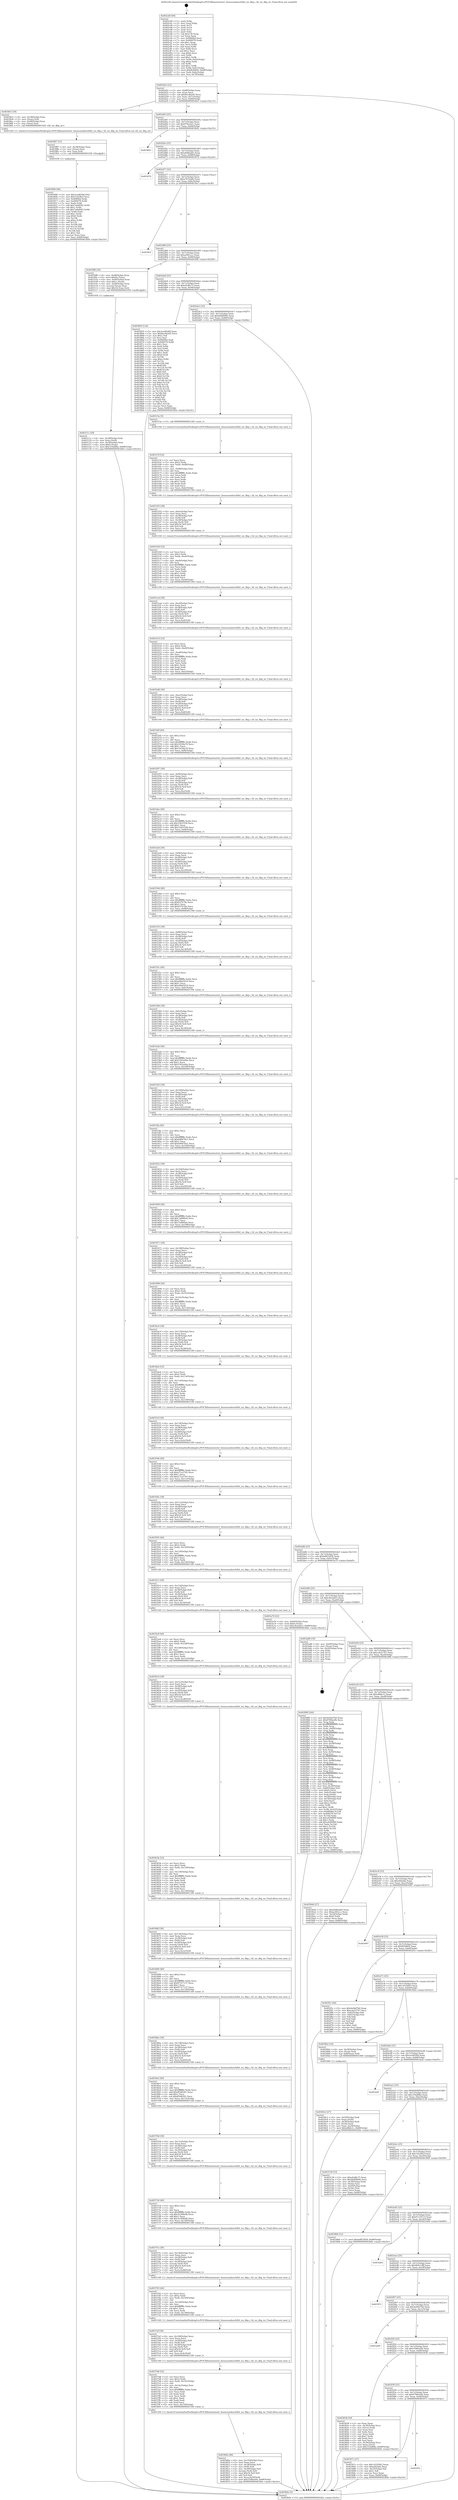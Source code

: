digraph "0x402cd0" {
  label = "0x402cd0 (/mnt/c/Users/mathe/Desktop/tcc/POCII/binaries/extr_linuxsoundsocfslfsl_ssi_dbg.c_fsl_ssi_dbg_isr_Final-ollvm.out::main(0))"
  labelloc = "t"
  node[shape=record]

  Entry [label="",width=0.3,height=0.3,shape=circle,fillcolor=black,style=filled]
  "0x402d2e" [label="{
     0x402d2e [23]\l
     | [instrs]\l
     &nbsp;&nbsp;0x402d2e \<+3\>: mov -0x68(%rbp),%eax\l
     &nbsp;&nbsp;0x402d31 \<+2\>: mov %eax,%ecx\l
     &nbsp;&nbsp;0x402d33 \<+6\>: sub $0x8ec4b2d5,%ecx\l
     &nbsp;&nbsp;0x402d39 \<+3\>: mov %eax,-0x7c(%rbp)\l
     &nbsp;&nbsp;0x402d3c \<+3\>: mov %ecx,-0x80(%rbp)\l
     &nbsp;&nbsp;0x402d3f \<+6\>: je 00000000004038e5 \<main+0xc15\>\l
  }"]
  "0x4038e5" [label="{
     0x4038e5 [18]\l
     | [instrs]\l
     &nbsp;&nbsp;0x4038e5 \<+4\>: mov -0x38(%rbp),%rax\l
     &nbsp;&nbsp;0x4038e9 \<+3\>: mov (%rax),%rdi\l
     &nbsp;&nbsp;0x4038ec \<+4\>: mov -0x48(%rbp),%rax\l
     &nbsp;&nbsp;0x4038f0 \<+2\>: mov (%rax),%esi\l
     &nbsp;&nbsp;0x4038f2 \<+5\>: call 0000000000401420 \<fsl_ssi_dbg_isr\>\l
     | [calls]\l
     &nbsp;&nbsp;0x401420 \{1\} (/mnt/c/Users/mathe/Desktop/tcc/POCII/binaries/extr_linuxsoundsocfslfsl_ssi_dbg.c_fsl_ssi_dbg_isr_Final-ollvm.out::fsl_ssi_dbg_isr)\l
  }"]
  "0x402d45" [label="{
     0x402d45 [25]\l
     | [instrs]\l
     &nbsp;&nbsp;0x402d45 \<+5\>: jmp 0000000000402d4a \<main+0x7a\>\l
     &nbsp;&nbsp;0x402d4a \<+3\>: mov -0x7c(%rbp),%eax\l
     &nbsp;&nbsp;0x402d4d \<+5\>: sub $0x97fee2e1,%eax\l
     &nbsp;&nbsp;0x402d52 \<+6\>: mov %eax,-0x84(%rbp)\l
     &nbsp;&nbsp;0x402d58 \<+6\>: je 0000000000403b02 \<main+0xe32\>\l
  }"]
  Exit [label="",width=0.3,height=0.3,shape=circle,fillcolor=black,style=filled,peripheries=2]
  "0x403b02" [label="{
     0x403b02\l
  }", style=dashed]
  "0x402d5e" [label="{
     0x402d5e [25]\l
     | [instrs]\l
     &nbsp;&nbsp;0x402d5e \<+5\>: jmp 0000000000402d63 \<main+0x93\>\l
     &nbsp;&nbsp;0x402d63 \<+3\>: mov -0x7c(%rbp),%eax\l
     &nbsp;&nbsp;0x402d66 \<+5\>: sub $0xa0d6aa82,%eax\l
     &nbsp;&nbsp;0x402d6b \<+6\>: mov %eax,-0x88(%rbp)\l
     &nbsp;&nbsp;0x402d71 \<+6\>: je 0000000000403970 \<main+0xca0\>\l
  }"]
  "0x403906" [label="{
     0x403906 [94]\l
     | [instrs]\l
     &nbsp;&nbsp;0x403906 \<+5\>: mov $0x2ced028d,%esi\l
     &nbsp;&nbsp;0x40390b \<+5\>: mov $0x31b2fbcf,%ecx\l
     &nbsp;&nbsp;0x403910 \<+7\>: mov 0x4060b4,%edx\l
     &nbsp;&nbsp;0x403917 \<+8\>: mov 0x406078,%r8d\l
     &nbsp;&nbsp;0x40391f \<+3\>: mov %edx,%r9d\l
     &nbsp;&nbsp;0x403922 \<+7\>: add $0x7a0af042,%r9d\l
     &nbsp;&nbsp;0x403929 \<+4\>: sub $0x1,%r9d\l
     &nbsp;&nbsp;0x40392d \<+7\>: sub $0x7a0af042,%r9d\l
     &nbsp;&nbsp;0x403934 \<+4\>: imul %r9d,%edx\l
     &nbsp;&nbsp;0x403938 \<+3\>: and $0x1,%edx\l
     &nbsp;&nbsp;0x40393b \<+3\>: cmp $0x0,%edx\l
     &nbsp;&nbsp;0x40393e \<+4\>: sete %r10b\l
     &nbsp;&nbsp;0x403942 \<+4\>: cmp $0xa,%r8d\l
     &nbsp;&nbsp;0x403946 \<+4\>: setl %r11b\l
     &nbsp;&nbsp;0x40394a \<+3\>: mov %r10b,%bl\l
     &nbsp;&nbsp;0x40394d \<+3\>: and %r11b,%bl\l
     &nbsp;&nbsp;0x403950 \<+3\>: xor %r11b,%r10b\l
     &nbsp;&nbsp;0x403953 \<+3\>: or %r10b,%bl\l
     &nbsp;&nbsp;0x403956 \<+3\>: test $0x1,%bl\l
     &nbsp;&nbsp;0x403959 \<+3\>: cmovne %ecx,%esi\l
     &nbsp;&nbsp;0x40395c \<+3\>: mov %esi,-0x68(%rbp)\l
     &nbsp;&nbsp;0x40395f \<+5\>: jmp 0000000000403b0e \<main+0xe3e\>\l
  }"]
  "0x403970" [label="{
     0x403970\l
  }", style=dashed]
  "0x402d77" [label="{
     0x402d77 [25]\l
     | [instrs]\l
     &nbsp;&nbsp;0x402d77 \<+5\>: jmp 0000000000402d7c \<main+0xac\>\l
     &nbsp;&nbsp;0x402d7c \<+3\>: mov -0x7c(%rbp),%eax\l
     &nbsp;&nbsp;0x402d7f \<+5\>: sub $0xa7b7ab46,%eax\l
     &nbsp;&nbsp;0x402d84 \<+6\>: mov %eax,-0x8c(%rbp)\l
     &nbsp;&nbsp;0x402d8a \<+6\>: je 00000000004039cf \<main+0xcff\>\l
  }"]
  "0x4038f7" [label="{
     0x4038f7 [15]\l
     | [instrs]\l
     &nbsp;&nbsp;0x4038f7 \<+4\>: mov -0x38(%rbp),%rax\l
     &nbsp;&nbsp;0x4038fb \<+3\>: mov (%rax),%rax\l
     &nbsp;&nbsp;0x4038fe \<+3\>: mov %rax,%rdi\l
     &nbsp;&nbsp;0x403901 \<+5\>: call 0000000000401030 \<free@plt\>\l
     | [calls]\l
     &nbsp;&nbsp;0x401030 \{1\} (unknown)\l
  }"]
  "0x4039cf" [label="{
     0x4039cf\l
  }", style=dashed]
  "0x402d90" [label="{
     0x402d90 [25]\l
     | [instrs]\l
     &nbsp;&nbsp;0x402d90 \<+5\>: jmp 0000000000402d95 \<main+0xc5\>\l
     &nbsp;&nbsp;0x402d95 \<+3\>: mov -0x7c(%rbp),%eax\l
     &nbsp;&nbsp;0x402d98 \<+5\>: sub $0xac00cccc,%eax\l
     &nbsp;&nbsp;0x402d9d \<+6\>: mov %eax,-0x90(%rbp)\l
     &nbsp;&nbsp;0x402da3 \<+6\>: je 00000000004030f8 \<main+0x428\>\l
  }"]
  "0x40380a" [label="{
     0x40380a [46]\l
     | [instrs]\l
     &nbsp;&nbsp;0x40380a \<+6\>: mov -0x150(%rbp),%ecx\l
     &nbsp;&nbsp;0x403810 \<+3\>: imul %eax,%ecx\l
     &nbsp;&nbsp;0x403813 \<+4\>: mov -0x38(%rbp),%r8\l
     &nbsp;&nbsp;0x403817 \<+3\>: mov (%r8),%r8\l
     &nbsp;&nbsp;0x40381a \<+4\>: mov -0x30(%rbp),%r9\l
     &nbsp;&nbsp;0x40381e \<+3\>: movslq (%r9),%r9\l
     &nbsp;&nbsp;0x403821 \<+4\>: imul $0x54,%r9,%r9\l
     &nbsp;&nbsp;0x403825 \<+3\>: add %r9,%r8\l
     &nbsp;&nbsp;0x403828 \<+4\>: mov %ecx,0x50(%r8)\l
     &nbsp;&nbsp;0x40382c \<+7\>: movl $0x5508ee00,-0x68(%rbp)\l
     &nbsp;&nbsp;0x403833 \<+5\>: jmp 0000000000403b0e \<main+0xe3e\>\l
  }"]
  "0x4030f8" [label="{
     0x4030f8 [36]\l
     | [instrs]\l
     &nbsp;&nbsp;0x4030f8 \<+4\>: mov -0x48(%rbp),%rax\l
     &nbsp;&nbsp;0x4030fc \<+6\>: movl $0x64,(%rax)\l
     &nbsp;&nbsp;0x403102 \<+4\>: mov -0x40(%rbp),%rax\l
     &nbsp;&nbsp;0x403106 \<+6\>: movl $0x1,(%rax)\l
     &nbsp;&nbsp;0x40310c \<+4\>: mov -0x40(%rbp),%rax\l
     &nbsp;&nbsp;0x403110 \<+3\>: movslq (%rax),%rax\l
     &nbsp;&nbsp;0x403113 \<+4\>: imul $0x54,%rax,%rdi\l
     &nbsp;&nbsp;0x403117 \<+5\>: call 0000000000401050 \<malloc@plt\>\l
     | [calls]\l
     &nbsp;&nbsp;0x401050 \{1\} (unknown)\l
  }"]
  "0x402da9" [label="{
     0x402da9 [25]\l
     | [instrs]\l
     &nbsp;&nbsp;0x402da9 \<+5\>: jmp 0000000000402dae \<main+0xde\>\l
     &nbsp;&nbsp;0x402dae \<+3\>: mov -0x7c(%rbp),%eax\l
     &nbsp;&nbsp;0x402db1 \<+5\>: sub $0xafcd8c75,%eax\l
     &nbsp;&nbsp;0x402db6 \<+6\>: mov %eax,-0x94(%rbp)\l
     &nbsp;&nbsp;0x402dbc \<+6\>: je 000000000040385f \<main+0xb8f\>\l
  }"]
  "0x4037d6" [label="{
     0x4037d6 [52]\l
     | [instrs]\l
     &nbsp;&nbsp;0x4037d6 \<+2\>: xor %ecx,%ecx\l
     &nbsp;&nbsp;0x4037d8 \<+5\>: mov $0x2,%edx\l
     &nbsp;&nbsp;0x4037dd \<+6\>: mov %edx,-0x14c(%rbp)\l
     &nbsp;&nbsp;0x4037e3 \<+1\>: cltd\l
     &nbsp;&nbsp;0x4037e4 \<+6\>: mov -0x14c(%rbp),%esi\l
     &nbsp;&nbsp;0x4037ea \<+2\>: idiv %esi\l
     &nbsp;&nbsp;0x4037ec \<+6\>: imul $0xfffffffe,%edx,%edx\l
     &nbsp;&nbsp;0x4037f2 \<+2\>: mov %ecx,%edi\l
     &nbsp;&nbsp;0x4037f4 \<+2\>: sub %edx,%edi\l
     &nbsp;&nbsp;0x4037f6 \<+2\>: mov %ecx,%edx\l
     &nbsp;&nbsp;0x4037f8 \<+3\>: sub $0x1,%edx\l
     &nbsp;&nbsp;0x4037fb \<+2\>: add %edx,%edi\l
     &nbsp;&nbsp;0x4037fd \<+2\>: sub %edi,%ecx\l
     &nbsp;&nbsp;0x4037ff \<+6\>: mov %ecx,-0x150(%rbp)\l
     &nbsp;&nbsp;0x403805 \<+5\>: call 0000000000401160 \<next_i\>\l
     | [calls]\l
     &nbsp;&nbsp;0x401160 \{1\} (/mnt/c/Users/mathe/Desktop/tcc/POCII/binaries/extr_linuxsoundsocfslfsl_ssi_dbg.c_fsl_ssi_dbg_isr_Final-ollvm.out::next_i)\l
  }"]
  "0x40385f" [label="{
     0x40385f [134]\l
     | [instrs]\l
     &nbsp;&nbsp;0x40385f \<+5\>: mov $0x2ced028d,%eax\l
     &nbsp;&nbsp;0x403864 \<+5\>: mov $0x8ec4b2d5,%ecx\l
     &nbsp;&nbsp;0x403869 \<+2\>: mov $0x1,%dl\l
     &nbsp;&nbsp;0x40386b \<+2\>: xor %esi,%esi\l
     &nbsp;&nbsp;0x40386d \<+7\>: mov 0x4060b4,%edi\l
     &nbsp;&nbsp;0x403874 \<+8\>: mov 0x406078,%r8d\l
     &nbsp;&nbsp;0x40387c \<+3\>: sub $0x1,%esi\l
     &nbsp;&nbsp;0x40387f \<+3\>: mov %edi,%r9d\l
     &nbsp;&nbsp;0x403882 \<+3\>: add %esi,%r9d\l
     &nbsp;&nbsp;0x403885 \<+4\>: imul %r9d,%edi\l
     &nbsp;&nbsp;0x403889 \<+3\>: and $0x1,%edi\l
     &nbsp;&nbsp;0x40388c \<+3\>: cmp $0x0,%edi\l
     &nbsp;&nbsp;0x40388f \<+4\>: sete %r10b\l
     &nbsp;&nbsp;0x403893 \<+4\>: cmp $0xa,%r8d\l
     &nbsp;&nbsp;0x403897 \<+4\>: setl %r11b\l
     &nbsp;&nbsp;0x40389b \<+3\>: mov %r10b,%bl\l
     &nbsp;&nbsp;0x40389e \<+3\>: xor $0xff,%bl\l
     &nbsp;&nbsp;0x4038a1 \<+3\>: mov %r11b,%r14b\l
     &nbsp;&nbsp;0x4038a4 \<+4\>: xor $0xff,%r14b\l
     &nbsp;&nbsp;0x4038a8 \<+3\>: xor $0x0,%dl\l
     &nbsp;&nbsp;0x4038ab \<+3\>: mov %bl,%r15b\l
     &nbsp;&nbsp;0x4038ae \<+4\>: and $0x0,%r15b\l
     &nbsp;&nbsp;0x4038b2 \<+3\>: and %dl,%r10b\l
     &nbsp;&nbsp;0x4038b5 \<+3\>: mov %r14b,%r12b\l
     &nbsp;&nbsp;0x4038b8 \<+4\>: and $0x0,%r12b\l
     &nbsp;&nbsp;0x4038bc \<+3\>: and %dl,%r11b\l
     &nbsp;&nbsp;0x4038bf \<+3\>: or %r10b,%r15b\l
     &nbsp;&nbsp;0x4038c2 \<+3\>: or %r11b,%r12b\l
     &nbsp;&nbsp;0x4038c5 \<+3\>: xor %r12b,%r15b\l
     &nbsp;&nbsp;0x4038c8 \<+3\>: or %r14b,%bl\l
     &nbsp;&nbsp;0x4038cb \<+3\>: xor $0xff,%bl\l
     &nbsp;&nbsp;0x4038ce \<+3\>: or $0x0,%dl\l
     &nbsp;&nbsp;0x4038d1 \<+2\>: and %dl,%bl\l
     &nbsp;&nbsp;0x4038d3 \<+3\>: or %bl,%r15b\l
     &nbsp;&nbsp;0x4038d6 \<+4\>: test $0x1,%r15b\l
     &nbsp;&nbsp;0x4038da \<+3\>: cmovne %ecx,%eax\l
     &nbsp;&nbsp;0x4038dd \<+3\>: mov %eax,-0x68(%rbp)\l
     &nbsp;&nbsp;0x4038e0 \<+5\>: jmp 0000000000403b0e \<main+0xe3e\>\l
  }"]
  "0x402dc2" [label="{
     0x402dc2 [25]\l
     | [instrs]\l
     &nbsp;&nbsp;0x402dc2 \<+5\>: jmp 0000000000402dc7 \<main+0xf7\>\l
     &nbsp;&nbsp;0x402dc7 \<+3\>: mov -0x7c(%rbp),%eax\l
     &nbsp;&nbsp;0x402dca \<+5\>: sub $0xbbf48094,%eax\l
     &nbsp;&nbsp;0x402dcf \<+6\>: mov %eax,-0x98(%rbp)\l
     &nbsp;&nbsp;0x402dd5 \<+6\>: je 000000000040315a \<main+0x48a\>\l
  }"]
  "0x4037af" [label="{
     0x4037af [39]\l
     | [instrs]\l
     &nbsp;&nbsp;0x4037af \<+6\>: mov -0x148(%rbp),%ecx\l
     &nbsp;&nbsp;0x4037b5 \<+3\>: imul %eax,%ecx\l
     &nbsp;&nbsp;0x4037b8 \<+4\>: mov -0x38(%rbp),%r8\l
     &nbsp;&nbsp;0x4037bc \<+3\>: mov (%r8),%r8\l
     &nbsp;&nbsp;0x4037bf \<+4\>: mov -0x30(%rbp),%r9\l
     &nbsp;&nbsp;0x4037c3 \<+3\>: movslq (%r9),%r9\l
     &nbsp;&nbsp;0x4037c6 \<+4\>: imul $0x54,%r9,%r9\l
     &nbsp;&nbsp;0x4037ca \<+3\>: add %r9,%r8\l
     &nbsp;&nbsp;0x4037cd \<+4\>: mov %ecx,0x4c(%r8)\l
     &nbsp;&nbsp;0x4037d1 \<+5\>: call 0000000000401160 \<next_i\>\l
     | [calls]\l
     &nbsp;&nbsp;0x401160 \{1\} (/mnt/c/Users/mathe/Desktop/tcc/POCII/binaries/extr_linuxsoundsocfslfsl_ssi_dbg.c_fsl_ssi_dbg_isr_Final-ollvm.out::next_i)\l
  }"]
  "0x40315a" [label="{
     0x40315a [5]\l
     | [instrs]\l
     &nbsp;&nbsp;0x40315a \<+5\>: call 0000000000401160 \<next_i\>\l
     | [calls]\l
     &nbsp;&nbsp;0x401160 \{1\} (/mnt/c/Users/mathe/Desktop/tcc/POCII/binaries/extr_linuxsoundsocfslfsl_ssi_dbg.c_fsl_ssi_dbg_isr_Final-ollvm.out::next_i)\l
  }"]
  "0x402ddb" [label="{
     0x402ddb [25]\l
     | [instrs]\l
     &nbsp;&nbsp;0x402ddb \<+5\>: jmp 0000000000402de0 \<main+0x110\>\l
     &nbsp;&nbsp;0x402de0 \<+3\>: mov -0x7c(%rbp),%eax\l
     &nbsp;&nbsp;0x402de3 \<+5\>: sub $0xbd852858,%eax\l
     &nbsp;&nbsp;0x402de8 \<+6\>: mov %eax,-0x9c(%rbp)\l
     &nbsp;&nbsp;0x402dee \<+6\>: je 0000000000403a70 \<main+0xda0\>\l
  }"]
  "0x403783" [label="{
     0x403783 [44]\l
     | [instrs]\l
     &nbsp;&nbsp;0x403783 \<+2\>: xor %ecx,%ecx\l
     &nbsp;&nbsp;0x403785 \<+5\>: mov $0x2,%edx\l
     &nbsp;&nbsp;0x40378a \<+6\>: mov %edx,-0x144(%rbp)\l
     &nbsp;&nbsp;0x403790 \<+1\>: cltd\l
     &nbsp;&nbsp;0x403791 \<+6\>: mov -0x144(%rbp),%esi\l
     &nbsp;&nbsp;0x403797 \<+2\>: idiv %esi\l
     &nbsp;&nbsp;0x403799 \<+6\>: imul $0xfffffffe,%edx,%edx\l
     &nbsp;&nbsp;0x40379f \<+3\>: sub $0x1,%ecx\l
     &nbsp;&nbsp;0x4037a2 \<+2\>: sub %ecx,%edx\l
     &nbsp;&nbsp;0x4037a4 \<+6\>: mov %edx,-0x148(%rbp)\l
     &nbsp;&nbsp;0x4037aa \<+5\>: call 0000000000401160 \<next_i\>\l
     | [calls]\l
     &nbsp;&nbsp;0x401160 \{1\} (/mnt/c/Users/mathe/Desktop/tcc/POCII/binaries/extr_linuxsoundsocfslfsl_ssi_dbg.c_fsl_ssi_dbg_isr_Final-ollvm.out::next_i)\l
  }"]
  "0x403a70" [label="{
     0x403a70 [22]\l
     | [instrs]\l
     &nbsp;&nbsp;0x403a70 \<+4\>: mov -0x60(%rbp),%rax\l
     &nbsp;&nbsp;0x403a74 \<+6\>: movl $0x0,(%rax)\l
     &nbsp;&nbsp;0x403a7a \<+7\>: movl $0xc9e2a6e3,-0x68(%rbp)\l
     &nbsp;&nbsp;0x403a81 \<+5\>: jmp 0000000000403b0e \<main+0xe3e\>\l
  }"]
  "0x402df4" [label="{
     0x402df4 [25]\l
     | [instrs]\l
     &nbsp;&nbsp;0x402df4 \<+5\>: jmp 0000000000402df9 \<main+0x129\>\l
     &nbsp;&nbsp;0x402df9 \<+3\>: mov -0x7c(%rbp),%eax\l
     &nbsp;&nbsp;0x402dfc \<+5\>: sub $0xc9e2a6e3,%eax\l
     &nbsp;&nbsp;0x402e01 \<+6\>: mov %eax,-0xa0(%rbp)\l
     &nbsp;&nbsp;0x402e07 \<+6\>: je 0000000000403a86 \<main+0xdb6\>\l
  }"]
  "0x40375c" [label="{
     0x40375c [39]\l
     | [instrs]\l
     &nbsp;&nbsp;0x40375c \<+6\>: mov -0x140(%rbp),%ecx\l
     &nbsp;&nbsp;0x403762 \<+3\>: imul %eax,%ecx\l
     &nbsp;&nbsp;0x403765 \<+4\>: mov -0x38(%rbp),%r8\l
     &nbsp;&nbsp;0x403769 \<+3\>: mov (%r8),%r8\l
     &nbsp;&nbsp;0x40376c \<+4\>: mov -0x30(%rbp),%r9\l
     &nbsp;&nbsp;0x403770 \<+3\>: movslq (%r9),%r9\l
     &nbsp;&nbsp;0x403773 \<+4\>: imul $0x54,%r9,%r9\l
     &nbsp;&nbsp;0x403777 \<+3\>: add %r9,%r8\l
     &nbsp;&nbsp;0x40377a \<+4\>: mov %ecx,0x48(%r8)\l
     &nbsp;&nbsp;0x40377e \<+5\>: call 0000000000401160 \<next_i\>\l
     | [calls]\l
     &nbsp;&nbsp;0x401160 \{1\} (/mnt/c/Users/mathe/Desktop/tcc/POCII/binaries/extr_linuxsoundsocfslfsl_ssi_dbg.c_fsl_ssi_dbg_isr_Final-ollvm.out::next_i)\l
  }"]
  "0x403a86" [label="{
     0x403a86 [19]\l
     | [instrs]\l
     &nbsp;&nbsp;0x403a86 \<+4\>: mov -0x60(%rbp),%rax\l
     &nbsp;&nbsp;0x403a8a \<+2\>: mov (%rax),%eax\l
     &nbsp;&nbsp;0x403a8c \<+4\>: lea -0x20(%rbp),%rsp\l
     &nbsp;&nbsp;0x403a90 \<+1\>: pop %rbx\l
     &nbsp;&nbsp;0x403a91 \<+2\>: pop %r12\l
     &nbsp;&nbsp;0x403a93 \<+2\>: pop %r14\l
     &nbsp;&nbsp;0x403a95 \<+2\>: pop %r15\l
     &nbsp;&nbsp;0x403a97 \<+1\>: pop %rbp\l
     &nbsp;&nbsp;0x403a98 \<+1\>: ret\l
  }"]
  "0x402e0d" [label="{
     0x402e0d [25]\l
     | [instrs]\l
     &nbsp;&nbsp;0x402e0d \<+5\>: jmp 0000000000402e12 \<main+0x142\>\l
     &nbsp;&nbsp;0x402e12 \<+3\>: mov -0x7c(%rbp),%eax\l
     &nbsp;&nbsp;0x402e15 \<+5\>: sub $0xceb22747,%eax\l
     &nbsp;&nbsp;0x402e1a \<+6\>: mov %eax,-0xa4(%rbp)\l
     &nbsp;&nbsp;0x402e20 \<+6\>: je 0000000000402f88 \<main+0x2b8\>\l
  }"]
  "0x403734" [label="{
     0x403734 [40]\l
     | [instrs]\l
     &nbsp;&nbsp;0x403734 \<+5\>: mov $0x2,%ecx\l
     &nbsp;&nbsp;0x403739 \<+1\>: cltd\l
     &nbsp;&nbsp;0x40373a \<+2\>: idiv %ecx\l
     &nbsp;&nbsp;0x40373c \<+6\>: imul $0xfffffffe,%edx,%ecx\l
     &nbsp;&nbsp;0x403742 \<+6\>: sub $0x3e309b4b,%ecx\l
     &nbsp;&nbsp;0x403748 \<+3\>: add $0x1,%ecx\l
     &nbsp;&nbsp;0x40374b \<+6\>: add $0x3e309b4b,%ecx\l
     &nbsp;&nbsp;0x403751 \<+6\>: mov %ecx,-0x140(%rbp)\l
     &nbsp;&nbsp;0x403757 \<+5\>: call 0000000000401160 \<next_i\>\l
     | [calls]\l
     &nbsp;&nbsp;0x401160 \{1\} (/mnt/c/Users/mathe/Desktop/tcc/POCII/binaries/extr_linuxsoundsocfslfsl_ssi_dbg.c_fsl_ssi_dbg_isr_Final-ollvm.out::next_i)\l
  }"]
  "0x402f88" [label="{
     0x402f88 [244]\l
     | [instrs]\l
     &nbsp;&nbsp;0x402f88 \<+5\>: mov $0x4e04d7b0,%eax\l
     &nbsp;&nbsp;0x402f8d \<+5\>: mov $0x6768ee0b,%ecx\l
     &nbsp;&nbsp;0x402f92 \<+3\>: mov %rsp,%rdx\l
     &nbsp;&nbsp;0x402f95 \<+4\>: add $0xfffffffffffffff0,%rdx\l
     &nbsp;&nbsp;0x402f99 \<+3\>: mov %rdx,%rsp\l
     &nbsp;&nbsp;0x402f9c \<+4\>: mov %rdx,-0x60(%rbp)\l
     &nbsp;&nbsp;0x402fa0 \<+3\>: mov %rsp,%rdx\l
     &nbsp;&nbsp;0x402fa3 \<+4\>: add $0xfffffffffffffff0,%rdx\l
     &nbsp;&nbsp;0x402fa7 \<+3\>: mov %rdx,%rsp\l
     &nbsp;&nbsp;0x402faa \<+3\>: mov %rsp,%rsi\l
     &nbsp;&nbsp;0x402fad \<+4\>: add $0xfffffffffffffff0,%rsi\l
     &nbsp;&nbsp;0x402fb1 \<+3\>: mov %rsi,%rsp\l
     &nbsp;&nbsp;0x402fb4 \<+4\>: mov %rsi,-0x58(%rbp)\l
     &nbsp;&nbsp;0x402fb8 \<+3\>: mov %rsp,%rsi\l
     &nbsp;&nbsp;0x402fbb \<+4\>: add $0xfffffffffffffff0,%rsi\l
     &nbsp;&nbsp;0x402fbf \<+3\>: mov %rsi,%rsp\l
     &nbsp;&nbsp;0x402fc2 \<+4\>: mov %rsi,-0x50(%rbp)\l
     &nbsp;&nbsp;0x402fc6 \<+3\>: mov %rsp,%rsi\l
     &nbsp;&nbsp;0x402fc9 \<+4\>: add $0xfffffffffffffff0,%rsi\l
     &nbsp;&nbsp;0x402fcd \<+3\>: mov %rsi,%rsp\l
     &nbsp;&nbsp;0x402fd0 \<+4\>: mov %rsi,-0x48(%rbp)\l
     &nbsp;&nbsp;0x402fd4 \<+3\>: mov %rsp,%rsi\l
     &nbsp;&nbsp;0x402fd7 \<+4\>: add $0xfffffffffffffff0,%rsi\l
     &nbsp;&nbsp;0x402fdb \<+3\>: mov %rsi,%rsp\l
     &nbsp;&nbsp;0x402fde \<+4\>: mov %rsi,-0x40(%rbp)\l
     &nbsp;&nbsp;0x402fe2 \<+3\>: mov %rsp,%rsi\l
     &nbsp;&nbsp;0x402fe5 \<+4\>: add $0xfffffffffffffff0,%rsi\l
     &nbsp;&nbsp;0x402fe9 \<+3\>: mov %rsi,%rsp\l
     &nbsp;&nbsp;0x402fec \<+4\>: mov %rsi,-0x38(%rbp)\l
     &nbsp;&nbsp;0x402ff0 \<+3\>: mov %rsp,%rsi\l
     &nbsp;&nbsp;0x402ff3 \<+4\>: add $0xfffffffffffffff0,%rsi\l
     &nbsp;&nbsp;0x402ff7 \<+3\>: mov %rsi,%rsp\l
     &nbsp;&nbsp;0x402ffa \<+4\>: mov %rsi,-0x30(%rbp)\l
     &nbsp;&nbsp;0x402ffe \<+4\>: mov -0x60(%rbp),%rsi\l
     &nbsp;&nbsp;0x403002 \<+6\>: movl $0x0,(%rsi)\l
     &nbsp;&nbsp;0x403008 \<+3\>: mov -0x6c(%rbp),%edi\l
     &nbsp;&nbsp;0x40300b \<+2\>: mov %edi,(%rdx)\l
     &nbsp;&nbsp;0x40300d \<+4\>: mov -0x58(%rbp),%rsi\l
     &nbsp;&nbsp;0x403011 \<+4\>: mov -0x78(%rbp),%r8\l
     &nbsp;&nbsp;0x403015 \<+3\>: mov %r8,(%rsi)\l
     &nbsp;&nbsp;0x403018 \<+3\>: cmpl $0x2,(%rdx)\l
     &nbsp;&nbsp;0x40301b \<+4\>: setne %r9b\l
     &nbsp;&nbsp;0x40301f \<+4\>: and $0x1,%r9b\l
     &nbsp;&nbsp;0x403023 \<+4\>: mov %r9b,-0x25(%rbp)\l
     &nbsp;&nbsp;0x403027 \<+8\>: mov 0x4060b4,%r10d\l
     &nbsp;&nbsp;0x40302f \<+8\>: mov 0x406078,%r11d\l
     &nbsp;&nbsp;0x403037 \<+3\>: mov %r10d,%ebx\l
     &nbsp;&nbsp;0x40303a \<+6\>: sub $0xc8260f69,%ebx\l
     &nbsp;&nbsp;0x403040 \<+3\>: sub $0x1,%ebx\l
     &nbsp;&nbsp;0x403043 \<+6\>: add $0xc8260f69,%ebx\l
     &nbsp;&nbsp;0x403049 \<+4\>: imul %ebx,%r10d\l
     &nbsp;&nbsp;0x40304d \<+4\>: and $0x1,%r10d\l
     &nbsp;&nbsp;0x403051 \<+4\>: cmp $0x0,%r10d\l
     &nbsp;&nbsp;0x403055 \<+4\>: sete %r9b\l
     &nbsp;&nbsp;0x403059 \<+4\>: cmp $0xa,%r11d\l
     &nbsp;&nbsp;0x40305d \<+4\>: setl %r14b\l
     &nbsp;&nbsp;0x403061 \<+3\>: mov %r9b,%r15b\l
     &nbsp;&nbsp;0x403064 \<+3\>: and %r14b,%r15b\l
     &nbsp;&nbsp;0x403067 \<+3\>: xor %r14b,%r9b\l
     &nbsp;&nbsp;0x40306a \<+3\>: or %r9b,%r15b\l
     &nbsp;&nbsp;0x40306d \<+4\>: test $0x1,%r15b\l
     &nbsp;&nbsp;0x403071 \<+3\>: cmovne %ecx,%eax\l
     &nbsp;&nbsp;0x403074 \<+3\>: mov %eax,-0x68(%rbp)\l
     &nbsp;&nbsp;0x403077 \<+5\>: jmp 0000000000403b0e \<main+0xe3e\>\l
  }"]
  "0x402e26" [label="{
     0x402e26 [25]\l
     | [instrs]\l
     &nbsp;&nbsp;0x402e26 \<+5\>: jmp 0000000000402e2b \<main+0x15b\>\l
     &nbsp;&nbsp;0x402e2b \<+3\>: mov -0x7c(%rbp),%eax\l
     &nbsp;&nbsp;0x402e2e \<+5\>: sub $0xe88dc1c,%eax\l
     &nbsp;&nbsp;0x402e33 \<+6\>: mov %eax,-0xa8(%rbp)\l
     &nbsp;&nbsp;0x402e39 \<+6\>: je 00000000004030dd \<main+0x40d\>\l
  }"]
  "0x40370d" [label="{
     0x40370d [39]\l
     | [instrs]\l
     &nbsp;&nbsp;0x40370d \<+6\>: mov -0x13c(%rbp),%ecx\l
     &nbsp;&nbsp;0x403713 \<+3\>: imul %eax,%ecx\l
     &nbsp;&nbsp;0x403716 \<+4\>: mov -0x38(%rbp),%r8\l
     &nbsp;&nbsp;0x40371a \<+3\>: mov (%r8),%r8\l
     &nbsp;&nbsp;0x40371d \<+4\>: mov -0x30(%rbp),%r9\l
     &nbsp;&nbsp;0x403721 \<+3\>: movslq (%r9),%r9\l
     &nbsp;&nbsp;0x403724 \<+4\>: imul $0x54,%r9,%r9\l
     &nbsp;&nbsp;0x403728 \<+3\>: add %r9,%r8\l
     &nbsp;&nbsp;0x40372b \<+4\>: mov %ecx,0x44(%r8)\l
     &nbsp;&nbsp;0x40372f \<+5\>: call 0000000000401160 \<next_i\>\l
     | [calls]\l
     &nbsp;&nbsp;0x401160 \{1\} (/mnt/c/Users/mathe/Desktop/tcc/POCII/binaries/extr_linuxsoundsocfslfsl_ssi_dbg.c_fsl_ssi_dbg_isr_Final-ollvm.out::next_i)\l
  }"]
  "0x4030dd" [label="{
     0x4030dd [27]\l
     | [instrs]\l
     &nbsp;&nbsp;0x4030dd \<+5\>: mov $0xa0d6aa82,%eax\l
     &nbsp;&nbsp;0x4030e2 \<+5\>: mov $0xac00cccc,%ecx\l
     &nbsp;&nbsp;0x4030e7 \<+3\>: mov -0x24(%rbp),%edx\l
     &nbsp;&nbsp;0x4030ea \<+3\>: cmp $0x0,%edx\l
     &nbsp;&nbsp;0x4030ed \<+3\>: cmove %ecx,%eax\l
     &nbsp;&nbsp;0x4030f0 \<+3\>: mov %eax,-0x68(%rbp)\l
     &nbsp;&nbsp;0x4030f3 \<+5\>: jmp 0000000000403b0e \<main+0xe3e\>\l
  }"]
  "0x402e3f" [label="{
     0x402e3f [25]\l
     | [instrs]\l
     &nbsp;&nbsp;0x402e3f \<+5\>: jmp 0000000000402e44 \<main+0x174\>\l
     &nbsp;&nbsp;0x402e44 \<+3\>: mov -0x7c(%rbp),%eax\l
     &nbsp;&nbsp;0x402e47 \<+5\>: sub $0xefd2a6a,%eax\l
     &nbsp;&nbsp;0x402e4c \<+6\>: mov %eax,-0xac(%rbp)\l
     &nbsp;&nbsp;0x402e52 \<+6\>: je 0000000000403097 \<main+0x3c7\>\l
  }"]
  "0x4036e5" [label="{
     0x4036e5 [40]\l
     | [instrs]\l
     &nbsp;&nbsp;0x4036e5 \<+5\>: mov $0x2,%ecx\l
     &nbsp;&nbsp;0x4036ea \<+1\>: cltd\l
     &nbsp;&nbsp;0x4036eb \<+2\>: idiv %ecx\l
     &nbsp;&nbsp;0x4036ed \<+6\>: imul $0xfffffffe,%edx,%ecx\l
     &nbsp;&nbsp;0x4036f3 \<+6\>: add $0xdf3d6301,%ecx\l
     &nbsp;&nbsp;0x4036f9 \<+3\>: add $0x1,%ecx\l
     &nbsp;&nbsp;0x4036fc \<+6\>: sub $0xdf3d6301,%ecx\l
     &nbsp;&nbsp;0x403702 \<+6\>: mov %ecx,-0x13c(%rbp)\l
     &nbsp;&nbsp;0x403708 \<+5\>: call 0000000000401160 \<next_i\>\l
     | [calls]\l
     &nbsp;&nbsp;0x401160 \{1\} (/mnt/c/Users/mathe/Desktop/tcc/POCII/binaries/extr_linuxsoundsocfslfsl_ssi_dbg.c_fsl_ssi_dbg_isr_Final-ollvm.out::next_i)\l
  }"]
  "0x403097" [label="{
     0x403097\l
  }", style=dashed]
  "0x402e58" [label="{
     0x402e58 [25]\l
     | [instrs]\l
     &nbsp;&nbsp;0x402e58 \<+5\>: jmp 0000000000402e5d \<main+0x18d\>\l
     &nbsp;&nbsp;0x402e5d \<+3\>: mov -0x7c(%rbp),%eax\l
     &nbsp;&nbsp;0x402e60 \<+5\>: sub $0xf62b804,%eax\l
     &nbsp;&nbsp;0x402e65 \<+6\>: mov %eax,-0xb0(%rbp)\l
     &nbsp;&nbsp;0x402e6b \<+6\>: je 0000000000402f5c \<main+0x28c\>\l
  }"]
  "0x4036be" [label="{
     0x4036be [39]\l
     | [instrs]\l
     &nbsp;&nbsp;0x4036be \<+6\>: mov -0x138(%rbp),%ecx\l
     &nbsp;&nbsp;0x4036c4 \<+3\>: imul %eax,%ecx\l
     &nbsp;&nbsp;0x4036c7 \<+4\>: mov -0x38(%rbp),%r8\l
     &nbsp;&nbsp;0x4036cb \<+3\>: mov (%r8),%r8\l
     &nbsp;&nbsp;0x4036ce \<+4\>: mov -0x30(%rbp),%r9\l
     &nbsp;&nbsp;0x4036d2 \<+3\>: movslq (%r9),%r9\l
     &nbsp;&nbsp;0x4036d5 \<+4\>: imul $0x54,%r9,%r9\l
     &nbsp;&nbsp;0x4036d9 \<+3\>: add %r9,%r8\l
     &nbsp;&nbsp;0x4036dc \<+4\>: mov %ecx,0x40(%r8)\l
     &nbsp;&nbsp;0x4036e0 \<+5\>: call 0000000000401160 \<next_i\>\l
     | [calls]\l
     &nbsp;&nbsp;0x401160 \{1\} (/mnt/c/Users/mathe/Desktop/tcc/POCII/binaries/extr_linuxsoundsocfslfsl_ssi_dbg.c_fsl_ssi_dbg_isr_Final-ollvm.out::next_i)\l
  }"]
  "0x402f5c" [label="{
     0x402f5c [44]\l
     | [instrs]\l
     &nbsp;&nbsp;0x402f5c \<+5\>: mov $0x4e04d7b0,%eax\l
     &nbsp;&nbsp;0x402f61 \<+5\>: mov $0xceb22747,%ecx\l
     &nbsp;&nbsp;0x402f66 \<+3\>: mov -0x62(%rbp),%dl\l
     &nbsp;&nbsp;0x402f69 \<+4\>: mov -0x61(%rbp),%sil\l
     &nbsp;&nbsp;0x402f6d \<+3\>: mov %dl,%dil\l
     &nbsp;&nbsp;0x402f70 \<+3\>: and %sil,%dil\l
     &nbsp;&nbsp;0x402f73 \<+3\>: xor %sil,%dl\l
     &nbsp;&nbsp;0x402f76 \<+3\>: or %dl,%dil\l
     &nbsp;&nbsp;0x402f79 \<+4\>: test $0x1,%dil\l
     &nbsp;&nbsp;0x402f7d \<+3\>: cmovne %ecx,%eax\l
     &nbsp;&nbsp;0x402f80 \<+3\>: mov %eax,-0x68(%rbp)\l
     &nbsp;&nbsp;0x402f83 \<+5\>: jmp 0000000000403b0e \<main+0xe3e\>\l
  }"]
  "0x402e71" [label="{
     0x402e71 [25]\l
     | [instrs]\l
     &nbsp;&nbsp;0x402e71 \<+5\>: jmp 0000000000402e76 \<main+0x1a6\>\l
     &nbsp;&nbsp;0x402e76 \<+3\>: mov -0x7c(%rbp),%eax\l
     &nbsp;&nbsp;0x402e79 \<+5\>: sub $0x141f26b3,%eax\l
     &nbsp;&nbsp;0x402e7e \<+6\>: mov %eax,-0xb4(%rbp)\l
     &nbsp;&nbsp;0x402e84 \<+6\>: je 00000000004030b2 \<main+0x3e2\>\l
  }"]
  "0x403b0e" [label="{
     0x403b0e [5]\l
     | [instrs]\l
     &nbsp;&nbsp;0x403b0e \<+5\>: jmp 0000000000402d2e \<main+0x5e\>\l
  }"]
  "0x402cd0" [label="{
     0x402cd0 [94]\l
     | [instrs]\l
     &nbsp;&nbsp;0x402cd0 \<+1\>: push %rbp\l
     &nbsp;&nbsp;0x402cd1 \<+3\>: mov %rsp,%rbp\l
     &nbsp;&nbsp;0x402cd4 \<+2\>: push %r15\l
     &nbsp;&nbsp;0x402cd6 \<+2\>: push %r14\l
     &nbsp;&nbsp;0x402cd8 \<+2\>: push %r12\l
     &nbsp;&nbsp;0x402cda \<+1\>: push %rbx\l
     &nbsp;&nbsp;0x402cdb \<+7\>: sub $0x130,%rsp\l
     &nbsp;&nbsp;0x402ce2 \<+2\>: xor %eax,%eax\l
     &nbsp;&nbsp;0x402ce4 \<+7\>: mov 0x4060b4,%ecx\l
     &nbsp;&nbsp;0x402ceb \<+7\>: mov 0x406078,%edx\l
     &nbsp;&nbsp;0x402cf2 \<+3\>: sub $0x1,%eax\l
     &nbsp;&nbsp;0x402cf5 \<+3\>: mov %ecx,%r8d\l
     &nbsp;&nbsp;0x402cf8 \<+3\>: add %eax,%r8d\l
     &nbsp;&nbsp;0x402cfb \<+4\>: imul %r8d,%ecx\l
     &nbsp;&nbsp;0x402cff \<+3\>: and $0x1,%ecx\l
     &nbsp;&nbsp;0x402d02 \<+3\>: cmp $0x0,%ecx\l
     &nbsp;&nbsp;0x402d05 \<+4\>: sete %r9b\l
     &nbsp;&nbsp;0x402d09 \<+4\>: and $0x1,%r9b\l
     &nbsp;&nbsp;0x402d0d \<+4\>: mov %r9b,-0x62(%rbp)\l
     &nbsp;&nbsp;0x402d11 \<+3\>: cmp $0xa,%edx\l
     &nbsp;&nbsp;0x402d14 \<+4\>: setl %r9b\l
     &nbsp;&nbsp;0x402d18 \<+4\>: and $0x1,%r9b\l
     &nbsp;&nbsp;0x402d1c \<+4\>: mov %r9b,-0x61(%rbp)\l
     &nbsp;&nbsp;0x402d20 \<+7\>: movl $0xf62b804,-0x68(%rbp)\l
     &nbsp;&nbsp;0x402d27 \<+3\>: mov %edi,-0x6c(%rbp)\l
     &nbsp;&nbsp;0x402d2a \<+4\>: mov %rsi,-0x78(%rbp)\l
  }"]
  "0x403696" [label="{
     0x403696 [40]\l
     | [instrs]\l
     &nbsp;&nbsp;0x403696 \<+5\>: mov $0x2,%ecx\l
     &nbsp;&nbsp;0x40369b \<+1\>: cltd\l
     &nbsp;&nbsp;0x40369c \<+2\>: idiv %ecx\l
     &nbsp;&nbsp;0x40369e \<+6\>: imul $0xfffffffe,%edx,%ecx\l
     &nbsp;&nbsp;0x4036a4 \<+6\>: sub $0x87317137,%ecx\l
     &nbsp;&nbsp;0x4036aa \<+3\>: add $0x1,%ecx\l
     &nbsp;&nbsp;0x4036ad \<+6\>: add $0x87317137,%ecx\l
     &nbsp;&nbsp;0x4036b3 \<+6\>: mov %ecx,-0x138(%rbp)\l
     &nbsp;&nbsp;0x4036b9 \<+5\>: call 0000000000401160 \<next_i\>\l
     | [calls]\l
     &nbsp;&nbsp;0x401160 \{1\} (/mnt/c/Users/mathe/Desktop/tcc/POCII/binaries/extr_linuxsoundsocfslfsl_ssi_dbg.c_fsl_ssi_dbg_isr_Final-ollvm.out::next_i)\l
  }"]
  "0x40366f" [label="{
     0x40366f [39]\l
     | [instrs]\l
     &nbsp;&nbsp;0x40366f \<+6\>: mov -0x134(%rbp),%ecx\l
     &nbsp;&nbsp;0x403675 \<+3\>: imul %eax,%ecx\l
     &nbsp;&nbsp;0x403678 \<+4\>: mov -0x38(%rbp),%r8\l
     &nbsp;&nbsp;0x40367c \<+3\>: mov (%r8),%r8\l
     &nbsp;&nbsp;0x40367f \<+4\>: mov -0x30(%rbp),%r9\l
     &nbsp;&nbsp;0x403683 \<+3\>: movslq (%r9),%r9\l
     &nbsp;&nbsp;0x403686 \<+4\>: imul $0x54,%r9,%r9\l
     &nbsp;&nbsp;0x40368a \<+3\>: add %r9,%r8\l
     &nbsp;&nbsp;0x40368d \<+4\>: mov %ecx,0x3c(%r8)\l
     &nbsp;&nbsp;0x403691 \<+5\>: call 0000000000401160 \<next_i\>\l
     | [calls]\l
     &nbsp;&nbsp;0x401160 \{1\} (/mnt/c/Users/mathe/Desktop/tcc/POCII/binaries/extr_linuxsoundsocfslfsl_ssi_dbg.c_fsl_ssi_dbg_isr_Final-ollvm.out::next_i)\l
  }"]
  "0x4030b2" [label="{
     0x4030b2 [16]\l
     | [instrs]\l
     &nbsp;&nbsp;0x4030b2 \<+4\>: mov -0x58(%rbp),%rax\l
     &nbsp;&nbsp;0x4030b6 \<+3\>: mov (%rax),%rax\l
     &nbsp;&nbsp;0x4030b9 \<+4\>: mov 0x8(%rax),%rdi\l
     &nbsp;&nbsp;0x4030bd \<+5\>: call 0000000000401060 \<atoi@plt\>\l
     | [calls]\l
     &nbsp;&nbsp;0x401060 \{1\} (unknown)\l
  }"]
  "0x402e8a" [label="{
     0x402e8a [25]\l
     | [instrs]\l
     &nbsp;&nbsp;0x402e8a \<+5\>: jmp 0000000000402e8f \<main+0x1bf\>\l
     &nbsp;&nbsp;0x402e8f \<+3\>: mov -0x7c(%rbp),%eax\l
     &nbsp;&nbsp;0x402e92 \<+5\>: sub $0x2ced028d,%eax\l
     &nbsp;&nbsp;0x402e97 \<+6\>: mov %eax,-0xb8(%rbp)\l
     &nbsp;&nbsp;0x402e9d \<+6\>: je 0000000000403ad5 \<main+0xe05\>\l
  }"]
  "0x40363b" [label="{
     0x40363b [52]\l
     | [instrs]\l
     &nbsp;&nbsp;0x40363b \<+2\>: xor %ecx,%ecx\l
     &nbsp;&nbsp;0x40363d \<+5\>: mov $0x2,%edx\l
     &nbsp;&nbsp;0x403642 \<+6\>: mov %edx,-0x130(%rbp)\l
     &nbsp;&nbsp;0x403648 \<+1\>: cltd\l
     &nbsp;&nbsp;0x403649 \<+6\>: mov -0x130(%rbp),%esi\l
     &nbsp;&nbsp;0x40364f \<+2\>: idiv %esi\l
     &nbsp;&nbsp;0x403651 \<+6\>: imul $0xfffffffe,%edx,%edx\l
     &nbsp;&nbsp;0x403657 \<+2\>: mov %ecx,%edi\l
     &nbsp;&nbsp;0x403659 \<+2\>: sub %edx,%edi\l
     &nbsp;&nbsp;0x40365b \<+2\>: mov %ecx,%edx\l
     &nbsp;&nbsp;0x40365d \<+3\>: sub $0x1,%edx\l
     &nbsp;&nbsp;0x403660 \<+2\>: add %edx,%edi\l
     &nbsp;&nbsp;0x403662 \<+2\>: sub %edi,%ecx\l
     &nbsp;&nbsp;0x403664 \<+6\>: mov %ecx,-0x134(%rbp)\l
     &nbsp;&nbsp;0x40366a \<+5\>: call 0000000000401160 \<next_i\>\l
     | [calls]\l
     &nbsp;&nbsp;0x401160 \{1\} (/mnt/c/Users/mathe/Desktop/tcc/POCII/binaries/extr_linuxsoundsocfslfsl_ssi_dbg.c_fsl_ssi_dbg_isr_Final-ollvm.out::next_i)\l
  }"]
  "0x403ad5" [label="{
     0x403ad5\l
  }", style=dashed]
  "0x402ea3" [label="{
     0x402ea3 [25]\l
     | [instrs]\l
     &nbsp;&nbsp;0x402ea3 \<+5\>: jmp 0000000000402ea8 \<main+0x1d8\>\l
     &nbsp;&nbsp;0x402ea8 \<+3\>: mov -0x7c(%rbp),%eax\l
     &nbsp;&nbsp;0x402eab \<+5\>: sub $0x310af68a,%eax\l
     &nbsp;&nbsp;0x402eb0 \<+6\>: mov %eax,-0xbc(%rbp)\l
     &nbsp;&nbsp;0x402eb6 \<+6\>: je 0000000000403139 \<main+0x469\>\l
  }"]
  "0x403614" [label="{
     0x403614 [39]\l
     | [instrs]\l
     &nbsp;&nbsp;0x403614 \<+6\>: mov -0x12c(%rbp),%ecx\l
     &nbsp;&nbsp;0x40361a \<+3\>: imul %eax,%ecx\l
     &nbsp;&nbsp;0x40361d \<+4\>: mov -0x38(%rbp),%r8\l
     &nbsp;&nbsp;0x403621 \<+3\>: mov (%r8),%r8\l
     &nbsp;&nbsp;0x403624 \<+4\>: mov -0x30(%rbp),%r9\l
     &nbsp;&nbsp;0x403628 \<+3\>: movslq (%r9),%r9\l
     &nbsp;&nbsp;0x40362b \<+4\>: imul $0x54,%r9,%r9\l
     &nbsp;&nbsp;0x40362f \<+3\>: add %r9,%r8\l
     &nbsp;&nbsp;0x403632 \<+4\>: mov %ecx,0x38(%r8)\l
     &nbsp;&nbsp;0x403636 \<+5\>: call 0000000000401160 \<next_i\>\l
     | [calls]\l
     &nbsp;&nbsp;0x401160 \{1\} (/mnt/c/Users/mathe/Desktop/tcc/POCII/binaries/extr_linuxsoundsocfslfsl_ssi_dbg.c_fsl_ssi_dbg_isr_Final-ollvm.out::next_i)\l
  }"]
  "0x403139" [label="{
     0x403139 [33]\l
     | [instrs]\l
     &nbsp;&nbsp;0x403139 \<+5\>: mov $0xafcd8c75,%eax\l
     &nbsp;&nbsp;0x40313e \<+5\>: mov $0xbbf48094,%ecx\l
     &nbsp;&nbsp;0x403143 \<+4\>: mov -0x30(%rbp),%rdx\l
     &nbsp;&nbsp;0x403147 \<+2\>: mov (%rdx),%esi\l
     &nbsp;&nbsp;0x403149 \<+4\>: mov -0x40(%rbp),%rdx\l
     &nbsp;&nbsp;0x40314d \<+2\>: cmp (%rdx),%esi\l
     &nbsp;&nbsp;0x40314f \<+3\>: cmovl %ecx,%eax\l
     &nbsp;&nbsp;0x403152 \<+3\>: mov %eax,-0x68(%rbp)\l
     &nbsp;&nbsp;0x403155 \<+5\>: jmp 0000000000403b0e \<main+0xe3e\>\l
  }"]
  "0x402ebc" [label="{
     0x402ebc [25]\l
     | [instrs]\l
     &nbsp;&nbsp;0x402ebc \<+5\>: jmp 0000000000402ec1 \<main+0x1f1\>\l
     &nbsp;&nbsp;0x402ec1 \<+3\>: mov -0x7c(%rbp),%eax\l
     &nbsp;&nbsp;0x402ec4 \<+5\>: sub $0x31b2fbcf,%eax\l
     &nbsp;&nbsp;0x402ec9 \<+6\>: mov %eax,-0xc0(%rbp)\l
     &nbsp;&nbsp;0x402ecf \<+6\>: je 0000000000403964 \<main+0xc94\>\l
  }"]
  "0x4035e8" [label="{
     0x4035e8 [44]\l
     | [instrs]\l
     &nbsp;&nbsp;0x4035e8 \<+2\>: xor %ecx,%ecx\l
     &nbsp;&nbsp;0x4035ea \<+5\>: mov $0x2,%edx\l
     &nbsp;&nbsp;0x4035ef \<+6\>: mov %edx,-0x128(%rbp)\l
     &nbsp;&nbsp;0x4035f5 \<+1\>: cltd\l
     &nbsp;&nbsp;0x4035f6 \<+6\>: mov -0x128(%rbp),%esi\l
     &nbsp;&nbsp;0x4035fc \<+2\>: idiv %esi\l
     &nbsp;&nbsp;0x4035fe \<+6\>: imul $0xfffffffe,%edx,%edx\l
     &nbsp;&nbsp;0x403604 \<+3\>: sub $0x1,%ecx\l
     &nbsp;&nbsp;0x403607 \<+2\>: sub %ecx,%edx\l
     &nbsp;&nbsp;0x403609 \<+6\>: mov %edx,-0x12c(%rbp)\l
     &nbsp;&nbsp;0x40360f \<+5\>: call 0000000000401160 \<next_i\>\l
     | [calls]\l
     &nbsp;&nbsp;0x401160 \{1\} (/mnt/c/Users/mathe/Desktop/tcc/POCII/binaries/extr_linuxsoundsocfslfsl_ssi_dbg.c_fsl_ssi_dbg_isr_Final-ollvm.out::next_i)\l
  }"]
  "0x403964" [label="{
     0x403964 [12]\l
     | [instrs]\l
     &nbsp;&nbsp;0x403964 \<+7\>: movl $0xbd852858,-0x68(%rbp)\l
     &nbsp;&nbsp;0x40396b \<+5\>: jmp 0000000000403b0e \<main+0xe3e\>\l
  }"]
  "0x402ed5" [label="{
     0x402ed5 [25]\l
     | [instrs]\l
     &nbsp;&nbsp;0x402ed5 \<+5\>: jmp 0000000000402eda \<main+0x20a\>\l
     &nbsp;&nbsp;0x402eda \<+3\>: mov -0x7c(%rbp),%eax\l
     &nbsp;&nbsp;0x402edd \<+5\>: sub $0x47c19115,%eax\l
     &nbsp;&nbsp;0x402ee2 \<+6\>: mov %eax,-0xc4(%rbp)\l
     &nbsp;&nbsp;0x402ee8 \<+6\>: je 0000000000403a64 \<main+0xd94\>\l
  }"]
  "0x4035c1" [label="{
     0x4035c1 [39]\l
     | [instrs]\l
     &nbsp;&nbsp;0x4035c1 \<+6\>: mov -0x124(%rbp),%ecx\l
     &nbsp;&nbsp;0x4035c7 \<+3\>: imul %eax,%ecx\l
     &nbsp;&nbsp;0x4035ca \<+4\>: mov -0x38(%rbp),%r8\l
     &nbsp;&nbsp;0x4035ce \<+3\>: mov (%r8),%r8\l
     &nbsp;&nbsp;0x4035d1 \<+4\>: mov -0x30(%rbp),%r9\l
     &nbsp;&nbsp;0x4035d5 \<+3\>: movslq (%r9),%r9\l
     &nbsp;&nbsp;0x4035d8 \<+4\>: imul $0x54,%r9,%r9\l
     &nbsp;&nbsp;0x4035dc \<+3\>: add %r9,%r8\l
     &nbsp;&nbsp;0x4035df \<+4\>: mov %ecx,0x34(%r8)\l
     &nbsp;&nbsp;0x4035e3 \<+5\>: call 0000000000401160 \<next_i\>\l
     | [calls]\l
     &nbsp;&nbsp;0x401160 \{1\} (/mnt/c/Users/mathe/Desktop/tcc/POCII/binaries/extr_linuxsoundsocfslfsl_ssi_dbg.c_fsl_ssi_dbg_isr_Final-ollvm.out::next_i)\l
  }"]
  "0x403a64" [label="{
     0x403a64\l
  }", style=dashed]
  "0x402eee" [label="{
     0x402eee [25]\l
     | [instrs]\l
     &nbsp;&nbsp;0x402eee \<+5\>: jmp 0000000000402ef3 \<main+0x223\>\l
     &nbsp;&nbsp;0x402ef3 \<+3\>: mov -0x7c(%rbp),%eax\l
     &nbsp;&nbsp;0x402ef6 \<+5\>: sub $0x4b9c1dff,%eax\l
     &nbsp;&nbsp;0x402efb \<+6\>: mov %eax,-0xc8(%rbp)\l
     &nbsp;&nbsp;0x402f01 \<+6\>: je 000000000040397c \<main+0xcac\>\l
  }"]
  "0x403595" [label="{
     0x403595 [44]\l
     | [instrs]\l
     &nbsp;&nbsp;0x403595 \<+2\>: xor %ecx,%ecx\l
     &nbsp;&nbsp;0x403597 \<+5\>: mov $0x2,%edx\l
     &nbsp;&nbsp;0x40359c \<+6\>: mov %edx,-0x120(%rbp)\l
     &nbsp;&nbsp;0x4035a2 \<+1\>: cltd\l
     &nbsp;&nbsp;0x4035a3 \<+6\>: mov -0x120(%rbp),%esi\l
     &nbsp;&nbsp;0x4035a9 \<+2\>: idiv %esi\l
     &nbsp;&nbsp;0x4035ab \<+6\>: imul $0xfffffffe,%edx,%edx\l
     &nbsp;&nbsp;0x4035b1 \<+3\>: sub $0x1,%ecx\l
     &nbsp;&nbsp;0x4035b4 \<+2\>: sub %ecx,%edx\l
     &nbsp;&nbsp;0x4035b6 \<+6\>: mov %edx,-0x124(%rbp)\l
     &nbsp;&nbsp;0x4035bc \<+5\>: call 0000000000401160 \<next_i\>\l
     | [calls]\l
     &nbsp;&nbsp;0x401160 \{1\} (/mnt/c/Users/mathe/Desktop/tcc/POCII/binaries/extr_linuxsoundsocfslfsl_ssi_dbg.c_fsl_ssi_dbg_isr_Final-ollvm.out::next_i)\l
  }"]
  "0x40397c" [label="{
     0x40397c\l
  }", style=dashed]
  "0x402f07" [label="{
     0x402f07 [25]\l
     | [instrs]\l
     &nbsp;&nbsp;0x402f07 \<+5\>: jmp 0000000000402f0c \<main+0x23c\>\l
     &nbsp;&nbsp;0x402f0c \<+3\>: mov -0x7c(%rbp),%eax\l
     &nbsp;&nbsp;0x402f0f \<+5\>: sub $0x4e04d7b0,%eax\l
     &nbsp;&nbsp;0x402f14 \<+6\>: mov %eax,-0xcc(%rbp)\l
     &nbsp;&nbsp;0x402f1a \<+6\>: je 0000000000403a99 \<main+0xdc9\>\l
  }"]
  "0x40356e" [label="{
     0x40356e [39]\l
     | [instrs]\l
     &nbsp;&nbsp;0x40356e \<+6\>: mov -0x11c(%rbp),%ecx\l
     &nbsp;&nbsp;0x403574 \<+3\>: imul %eax,%ecx\l
     &nbsp;&nbsp;0x403577 \<+4\>: mov -0x38(%rbp),%r8\l
     &nbsp;&nbsp;0x40357b \<+3\>: mov (%r8),%r8\l
     &nbsp;&nbsp;0x40357e \<+4\>: mov -0x30(%rbp),%r9\l
     &nbsp;&nbsp;0x403582 \<+3\>: movslq (%r9),%r9\l
     &nbsp;&nbsp;0x403585 \<+4\>: imul $0x54,%r9,%r9\l
     &nbsp;&nbsp;0x403589 \<+3\>: add %r9,%r8\l
     &nbsp;&nbsp;0x40358c \<+4\>: mov %ecx,0x30(%r8)\l
     &nbsp;&nbsp;0x403590 \<+5\>: call 0000000000401160 \<next_i\>\l
     | [calls]\l
     &nbsp;&nbsp;0x401160 \{1\} (/mnt/c/Users/mathe/Desktop/tcc/POCII/binaries/extr_linuxsoundsocfslfsl_ssi_dbg.c_fsl_ssi_dbg_isr_Final-ollvm.out::next_i)\l
  }"]
  "0x403a99" [label="{
     0x403a99\l
  }", style=dashed]
  "0x402f20" [label="{
     0x402f20 [25]\l
     | [instrs]\l
     &nbsp;&nbsp;0x402f20 \<+5\>: jmp 0000000000402f25 \<main+0x255\>\l
     &nbsp;&nbsp;0x402f25 \<+3\>: mov -0x7c(%rbp),%eax\l
     &nbsp;&nbsp;0x402f28 \<+5\>: sub $0x5508ee00,%eax\l
     &nbsp;&nbsp;0x402f2d \<+6\>: mov %eax,-0xd0(%rbp)\l
     &nbsp;&nbsp;0x402f33 \<+6\>: je 0000000000403838 \<main+0xb68\>\l
  }"]
  "0x403546" [label="{
     0x403546 [40]\l
     | [instrs]\l
     &nbsp;&nbsp;0x403546 \<+5\>: mov $0x2,%ecx\l
     &nbsp;&nbsp;0x40354b \<+1\>: cltd\l
     &nbsp;&nbsp;0x40354c \<+2\>: idiv %ecx\l
     &nbsp;&nbsp;0x40354e \<+6\>: imul $0xfffffffe,%edx,%ecx\l
     &nbsp;&nbsp;0x403554 \<+6\>: sub $0xa71a3745,%ecx\l
     &nbsp;&nbsp;0x40355a \<+3\>: add $0x1,%ecx\l
     &nbsp;&nbsp;0x40355d \<+6\>: add $0xa71a3745,%ecx\l
     &nbsp;&nbsp;0x403563 \<+6\>: mov %ecx,-0x11c(%rbp)\l
     &nbsp;&nbsp;0x403569 \<+5\>: call 0000000000401160 \<next_i\>\l
     | [calls]\l
     &nbsp;&nbsp;0x401160 \{1\} (/mnt/c/Users/mathe/Desktop/tcc/POCII/binaries/extr_linuxsoundsocfslfsl_ssi_dbg.c_fsl_ssi_dbg_isr_Final-ollvm.out::next_i)\l
  }"]
  "0x403838" [label="{
     0x403838 [39]\l
     | [instrs]\l
     &nbsp;&nbsp;0x403838 \<+2\>: xor %eax,%eax\l
     &nbsp;&nbsp;0x40383a \<+4\>: mov -0x30(%rbp),%rcx\l
     &nbsp;&nbsp;0x40383e \<+2\>: mov (%rcx),%edx\l
     &nbsp;&nbsp;0x403840 \<+2\>: mov %eax,%esi\l
     &nbsp;&nbsp;0x403842 \<+2\>: sub %edx,%esi\l
     &nbsp;&nbsp;0x403844 \<+2\>: mov %eax,%edx\l
     &nbsp;&nbsp;0x403846 \<+3\>: sub $0x1,%edx\l
     &nbsp;&nbsp;0x403849 \<+2\>: add %edx,%esi\l
     &nbsp;&nbsp;0x40384b \<+2\>: sub %esi,%eax\l
     &nbsp;&nbsp;0x40384d \<+4\>: mov -0x30(%rbp),%rcx\l
     &nbsp;&nbsp;0x403851 \<+2\>: mov %eax,(%rcx)\l
     &nbsp;&nbsp;0x403853 \<+7\>: movl $0x310af68a,-0x68(%rbp)\l
     &nbsp;&nbsp;0x40385a \<+5\>: jmp 0000000000403b0e \<main+0xe3e\>\l
  }"]
  "0x402f39" [label="{
     0x402f39 [25]\l
     | [instrs]\l
     &nbsp;&nbsp;0x402f39 \<+5\>: jmp 0000000000402f3e \<main+0x26e\>\l
     &nbsp;&nbsp;0x402f3e \<+3\>: mov -0x7c(%rbp),%eax\l
     &nbsp;&nbsp;0x402f41 \<+5\>: sub $0x6768ee0b,%eax\l
     &nbsp;&nbsp;0x402f46 \<+6\>: mov %eax,-0xd4(%rbp)\l
     &nbsp;&nbsp;0x402f4c \<+6\>: je 000000000040307c \<main+0x3ac\>\l
  }"]
  "0x40351f" [label="{
     0x40351f [39]\l
     | [instrs]\l
     &nbsp;&nbsp;0x40351f \<+6\>: mov -0x118(%rbp),%ecx\l
     &nbsp;&nbsp;0x403525 \<+3\>: imul %eax,%ecx\l
     &nbsp;&nbsp;0x403528 \<+4\>: mov -0x38(%rbp),%r8\l
     &nbsp;&nbsp;0x40352c \<+3\>: mov (%r8),%r8\l
     &nbsp;&nbsp;0x40352f \<+4\>: mov -0x30(%rbp),%r9\l
     &nbsp;&nbsp;0x403533 \<+3\>: movslq (%r9),%r9\l
     &nbsp;&nbsp;0x403536 \<+4\>: imul $0x54,%r9,%r9\l
     &nbsp;&nbsp;0x40353a \<+3\>: add %r9,%r8\l
     &nbsp;&nbsp;0x40353d \<+4\>: mov %ecx,0x2c(%r8)\l
     &nbsp;&nbsp;0x403541 \<+5\>: call 0000000000401160 \<next_i\>\l
     | [calls]\l
     &nbsp;&nbsp;0x401160 \{1\} (/mnt/c/Users/mathe/Desktop/tcc/POCII/binaries/extr_linuxsoundsocfslfsl_ssi_dbg.c_fsl_ssi_dbg_isr_Final-ollvm.out::next_i)\l
  }"]
  "0x40307c" [label="{
     0x40307c [27]\l
     | [instrs]\l
     &nbsp;&nbsp;0x40307c \<+5\>: mov $0x141f26b3,%eax\l
     &nbsp;&nbsp;0x403081 \<+5\>: mov $0xefd2a6a,%ecx\l
     &nbsp;&nbsp;0x403086 \<+3\>: mov -0x25(%rbp),%dl\l
     &nbsp;&nbsp;0x403089 \<+3\>: test $0x1,%dl\l
     &nbsp;&nbsp;0x40308c \<+3\>: cmovne %ecx,%eax\l
     &nbsp;&nbsp;0x40308f \<+3\>: mov %eax,-0x68(%rbp)\l
     &nbsp;&nbsp;0x403092 \<+5\>: jmp 0000000000403b0e \<main+0xe3e\>\l
  }"]
  "0x402f52" [label="{
     0x402f52\l
  }", style=dashed]
  "0x4030c2" [label="{
     0x4030c2 [27]\l
     | [instrs]\l
     &nbsp;&nbsp;0x4030c2 \<+4\>: mov -0x50(%rbp),%rdi\l
     &nbsp;&nbsp;0x4030c6 \<+2\>: mov %eax,(%rdi)\l
     &nbsp;&nbsp;0x4030c8 \<+4\>: mov -0x50(%rbp),%rdi\l
     &nbsp;&nbsp;0x4030cc \<+2\>: mov (%rdi),%eax\l
     &nbsp;&nbsp;0x4030ce \<+3\>: mov %eax,-0x24(%rbp)\l
     &nbsp;&nbsp;0x4030d1 \<+7\>: movl $0xe88dc1c,-0x68(%rbp)\l
     &nbsp;&nbsp;0x4030d8 \<+5\>: jmp 0000000000403b0e \<main+0xe3e\>\l
  }"]
  "0x40311c" [label="{
     0x40311c [29]\l
     | [instrs]\l
     &nbsp;&nbsp;0x40311c \<+4\>: mov -0x38(%rbp),%rdi\l
     &nbsp;&nbsp;0x403120 \<+3\>: mov %rax,(%rdi)\l
     &nbsp;&nbsp;0x403123 \<+4\>: mov -0x30(%rbp),%rax\l
     &nbsp;&nbsp;0x403127 \<+6\>: movl $0x0,(%rax)\l
     &nbsp;&nbsp;0x40312d \<+7\>: movl $0x310af68a,-0x68(%rbp)\l
     &nbsp;&nbsp;0x403134 \<+5\>: jmp 0000000000403b0e \<main+0xe3e\>\l
  }"]
  "0x40315f" [label="{
     0x40315f [52]\l
     | [instrs]\l
     &nbsp;&nbsp;0x40315f \<+2\>: xor %ecx,%ecx\l
     &nbsp;&nbsp;0x403161 \<+5\>: mov $0x2,%edx\l
     &nbsp;&nbsp;0x403166 \<+6\>: mov %edx,-0xd8(%rbp)\l
     &nbsp;&nbsp;0x40316c \<+1\>: cltd\l
     &nbsp;&nbsp;0x40316d \<+6\>: mov -0xd8(%rbp),%esi\l
     &nbsp;&nbsp;0x403173 \<+2\>: idiv %esi\l
     &nbsp;&nbsp;0x403175 \<+6\>: imul $0xfffffffe,%edx,%edx\l
     &nbsp;&nbsp;0x40317b \<+2\>: mov %ecx,%edi\l
     &nbsp;&nbsp;0x40317d \<+2\>: sub %edx,%edi\l
     &nbsp;&nbsp;0x40317f \<+2\>: mov %ecx,%edx\l
     &nbsp;&nbsp;0x403181 \<+3\>: sub $0x1,%edx\l
     &nbsp;&nbsp;0x403184 \<+2\>: add %edx,%edi\l
     &nbsp;&nbsp;0x403186 \<+2\>: sub %edi,%ecx\l
     &nbsp;&nbsp;0x403188 \<+6\>: mov %ecx,-0xdc(%rbp)\l
     &nbsp;&nbsp;0x40318e \<+5\>: call 0000000000401160 \<next_i\>\l
     | [calls]\l
     &nbsp;&nbsp;0x401160 \{1\} (/mnt/c/Users/mathe/Desktop/tcc/POCII/binaries/extr_linuxsoundsocfslfsl_ssi_dbg.c_fsl_ssi_dbg_isr_Final-ollvm.out::next_i)\l
  }"]
  "0x403193" [label="{
     0x403193 [38]\l
     | [instrs]\l
     &nbsp;&nbsp;0x403193 \<+6\>: mov -0xdc(%rbp),%ecx\l
     &nbsp;&nbsp;0x403199 \<+3\>: imul %eax,%ecx\l
     &nbsp;&nbsp;0x40319c \<+4\>: mov -0x38(%rbp),%r8\l
     &nbsp;&nbsp;0x4031a0 \<+3\>: mov (%r8),%r8\l
     &nbsp;&nbsp;0x4031a3 \<+4\>: mov -0x30(%rbp),%r9\l
     &nbsp;&nbsp;0x4031a7 \<+3\>: movslq (%r9),%r9\l
     &nbsp;&nbsp;0x4031aa \<+4\>: imul $0x54,%r9,%r9\l
     &nbsp;&nbsp;0x4031ae \<+3\>: add %r9,%r8\l
     &nbsp;&nbsp;0x4031b1 \<+3\>: mov %ecx,(%r8)\l
     &nbsp;&nbsp;0x4031b4 \<+5\>: call 0000000000401160 \<next_i\>\l
     | [calls]\l
     &nbsp;&nbsp;0x401160 \{1\} (/mnt/c/Users/mathe/Desktop/tcc/POCII/binaries/extr_linuxsoundsocfslfsl_ssi_dbg.c_fsl_ssi_dbg_isr_Final-ollvm.out::next_i)\l
  }"]
  "0x4031b9" [label="{
     0x4031b9 [52]\l
     | [instrs]\l
     &nbsp;&nbsp;0x4031b9 \<+2\>: xor %ecx,%ecx\l
     &nbsp;&nbsp;0x4031bb \<+5\>: mov $0x2,%edx\l
     &nbsp;&nbsp;0x4031c0 \<+6\>: mov %edx,-0xe0(%rbp)\l
     &nbsp;&nbsp;0x4031c6 \<+1\>: cltd\l
     &nbsp;&nbsp;0x4031c7 \<+6\>: mov -0xe0(%rbp),%esi\l
     &nbsp;&nbsp;0x4031cd \<+2\>: idiv %esi\l
     &nbsp;&nbsp;0x4031cf \<+6\>: imul $0xfffffffe,%edx,%edx\l
     &nbsp;&nbsp;0x4031d5 \<+2\>: mov %ecx,%edi\l
     &nbsp;&nbsp;0x4031d7 \<+2\>: sub %edx,%edi\l
     &nbsp;&nbsp;0x4031d9 \<+2\>: mov %ecx,%edx\l
     &nbsp;&nbsp;0x4031db \<+3\>: sub $0x1,%edx\l
     &nbsp;&nbsp;0x4031de \<+2\>: add %edx,%edi\l
     &nbsp;&nbsp;0x4031e0 \<+2\>: sub %edi,%ecx\l
     &nbsp;&nbsp;0x4031e2 \<+6\>: mov %ecx,-0xe4(%rbp)\l
     &nbsp;&nbsp;0x4031e8 \<+5\>: call 0000000000401160 \<next_i\>\l
     | [calls]\l
     &nbsp;&nbsp;0x401160 \{1\} (/mnt/c/Users/mathe/Desktop/tcc/POCII/binaries/extr_linuxsoundsocfslfsl_ssi_dbg.c_fsl_ssi_dbg_isr_Final-ollvm.out::next_i)\l
  }"]
  "0x4031ed" [label="{
     0x4031ed [39]\l
     | [instrs]\l
     &nbsp;&nbsp;0x4031ed \<+6\>: mov -0xe4(%rbp),%ecx\l
     &nbsp;&nbsp;0x4031f3 \<+3\>: imul %eax,%ecx\l
     &nbsp;&nbsp;0x4031f6 \<+4\>: mov -0x38(%rbp),%r8\l
     &nbsp;&nbsp;0x4031fa \<+3\>: mov (%r8),%r8\l
     &nbsp;&nbsp;0x4031fd \<+4\>: mov -0x30(%rbp),%r9\l
     &nbsp;&nbsp;0x403201 \<+3\>: movslq (%r9),%r9\l
     &nbsp;&nbsp;0x403204 \<+4\>: imul $0x54,%r9,%r9\l
     &nbsp;&nbsp;0x403208 \<+3\>: add %r9,%r8\l
     &nbsp;&nbsp;0x40320b \<+4\>: mov %ecx,0x4(%r8)\l
     &nbsp;&nbsp;0x40320f \<+5\>: call 0000000000401160 \<next_i\>\l
     | [calls]\l
     &nbsp;&nbsp;0x401160 \{1\} (/mnt/c/Users/mathe/Desktop/tcc/POCII/binaries/extr_linuxsoundsocfslfsl_ssi_dbg.c_fsl_ssi_dbg_isr_Final-ollvm.out::next_i)\l
  }"]
  "0x403214" [label="{
     0x403214 [52]\l
     | [instrs]\l
     &nbsp;&nbsp;0x403214 \<+2\>: xor %ecx,%ecx\l
     &nbsp;&nbsp;0x403216 \<+5\>: mov $0x2,%edx\l
     &nbsp;&nbsp;0x40321b \<+6\>: mov %edx,-0xe8(%rbp)\l
     &nbsp;&nbsp;0x403221 \<+1\>: cltd\l
     &nbsp;&nbsp;0x403222 \<+6\>: mov -0xe8(%rbp),%esi\l
     &nbsp;&nbsp;0x403228 \<+2\>: idiv %esi\l
     &nbsp;&nbsp;0x40322a \<+6\>: imul $0xfffffffe,%edx,%edx\l
     &nbsp;&nbsp;0x403230 \<+2\>: mov %ecx,%edi\l
     &nbsp;&nbsp;0x403232 \<+2\>: sub %edx,%edi\l
     &nbsp;&nbsp;0x403234 \<+2\>: mov %ecx,%edx\l
     &nbsp;&nbsp;0x403236 \<+3\>: sub $0x1,%edx\l
     &nbsp;&nbsp;0x403239 \<+2\>: add %edx,%edi\l
     &nbsp;&nbsp;0x40323b \<+2\>: sub %edi,%ecx\l
     &nbsp;&nbsp;0x40323d \<+6\>: mov %ecx,-0xec(%rbp)\l
     &nbsp;&nbsp;0x403243 \<+5\>: call 0000000000401160 \<next_i\>\l
     | [calls]\l
     &nbsp;&nbsp;0x401160 \{1\} (/mnt/c/Users/mathe/Desktop/tcc/POCII/binaries/extr_linuxsoundsocfslfsl_ssi_dbg.c_fsl_ssi_dbg_isr_Final-ollvm.out::next_i)\l
  }"]
  "0x403248" [label="{
     0x403248 [39]\l
     | [instrs]\l
     &nbsp;&nbsp;0x403248 \<+6\>: mov -0xec(%rbp),%ecx\l
     &nbsp;&nbsp;0x40324e \<+3\>: imul %eax,%ecx\l
     &nbsp;&nbsp;0x403251 \<+4\>: mov -0x38(%rbp),%r8\l
     &nbsp;&nbsp;0x403255 \<+3\>: mov (%r8),%r8\l
     &nbsp;&nbsp;0x403258 \<+4\>: mov -0x30(%rbp),%r9\l
     &nbsp;&nbsp;0x40325c \<+3\>: movslq (%r9),%r9\l
     &nbsp;&nbsp;0x40325f \<+4\>: imul $0x54,%r9,%r9\l
     &nbsp;&nbsp;0x403263 \<+3\>: add %r9,%r8\l
     &nbsp;&nbsp;0x403266 \<+4\>: mov %ecx,0x8(%r8)\l
     &nbsp;&nbsp;0x40326a \<+5\>: call 0000000000401160 \<next_i\>\l
     | [calls]\l
     &nbsp;&nbsp;0x401160 \{1\} (/mnt/c/Users/mathe/Desktop/tcc/POCII/binaries/extr_linuxsoundsocfslfsl_ssi_dbg.c_fsl_ssi_dbg_isr_Final-ollvm.out::next_i)\l
  }"]
  "0x40326f" [label="{
     0x40326f [40]\l
     | [instrs]\l
     &nbsp;&nbsp;0x40326f \<+5\>: mov $0x2,%ecx\l
     &nbsp;&nbsp;0x403274 \<+1\>: cltd\l
     &nbsp;&nbsp;0x403275 \<+2\>: idiv %ecx\l
     &nbsp;&nbsp;0x403277 \<+6\>: imul $0xfffffffe,%edx,%ecx\l
     &nbsp;&nbsp;0x40327d \<+6\>: sub $0x161fda70,%ecx\l
     &nbsp;&nbsp;0x403283 \<+3\>: add $0x1,%ecx\l
     &nbsp;&nbsp;0x403286 \<+6\>: add $0x161fda70,%ecx\l
     &nbsp;&nbsp;0x40328c \<+6\>: mov %ecx,-0xf0(%rbp)\l
     &nbsp;&nbsp;0x403292 \<+5\>: call 0000000000401160 \<next_i\>\l
     | [calls]\l
     &nbsp;&nbsp;0x401160 \{1\} (/mnt/c/Users/mathe/Desktop/tcc/POCII/binaries/extr_linuxsoundsocfslfsl_ssi_dbg.c_fsl_ssi_dbg_isr_Final-ollvm.out::next_i)\l
  }"]
  "0x403297" [label="{
     0x403297 [39]\l
     | [instrs]\l
     &nbsp;&nbsp;0x403297 \<+6\>: mov -0xf0(%rbp),%ecx\l
     &nbsp;&nbsp;0x40329d \<+3\>: imul %eax,%ecx\l
     &nbsp;&nbsp;0x4032a0 \<+4\>: mov -0x38(%rbp),%r8\l
     &nbsp;&nbsp;0x4032a4 \<+3\>: mov (%r8),%r8\l
     &nbsp;&nbsp;0x4032a7 \<+4\>: mov -0x30(%rbp),%r9\l
     &nbsp;&nbsp;0x4032ab \<+3\>: movslq (%r9),%r9\l
     &nbsp;&nbsp;0x4032ae \<+4\>: imul $0x54,%r9,%r9\l
     &nbsp;&nbsp;0x4032b2 \<+3\>: add %r9,%r8\l
     &nbsp;&nbsp;0x4032b5 \<+4\>: mov %ecx,0xc(%r8)\l
     &nbsp;&nbsp;0x4032b9 \<+5\>: call 0000000000401160 \<next_i\>\l
     | [calls]\l
     &nbsp;&nbsp;0x401160 \{1\} (/mnt/c/Users/mathe/Desktop/tcc/POCII/binaries/extr_linuxsoundsocfslfsl_ssi_dbg.c_fsl_ssi_dbg_isr_Final-ollvm.out::next_i)\l
  }"]
  "0x4032be" [label="{
     0x4032be [40]\l
     | [instrs]\l
     &nbsp;&nbsp;0x4032be \<+5\>: mov $0x2,%ecx\l
     &nbsp;&nbsp;0x4032c3 \<+1\>: cltd\l
     &nbsp;&nbsp;0x4032c4 \<+2\>: idiv %ecx\l
     &nbsp;&nbsp;0x4032c6 \<+6\>: imul $0xfffffffe,%edx,%ecx\l
     &nbsp;&nbsp;0x4032cc \<+6\>: sub $0x3361f358,%ecx\l
     &nbsp;&nbsp;0x4032d2 \<+3\>: add $0x1,%ecx\l
     &nbsp;&nbsp;0x4032d5 \<+6\>: add $0x3361f358,%ecx\l
     &nbsp;&nbsp;0x4032db \<+6\>: mov %ecx,-0xf4(%rbp)\l
     &nbsp;&nbsp;0x4032e1 \<+5\>: call 0000000000401160 \<next_i\>\l
     | [calls]\l
     &nbsp;&nbsp;0x401160 \{1\} (/mnt/c/Users/mathe/Desktop/tcc/POCII/binaries/extr_linuxsoundsocfslfsl_ssi_dbg.c_fsl_ssi_dbg_isr_Final-ollvm.out::next_i)\l
  }"]
  "0x4032e6" [label="{
     0x4032e6 [39]\l
     | [instrs]\l
     &nbsp;&nbsp;0x4032e6 \<+6\>: mov -0xf4(%rbp),%ecx\l
     &nbsp;&nbsp;0x4032ec \<+3\>: imul %eax,%ecx\l
     &nbsp;&nbsp;0x4032ef \<+4\>: mov -0x38(%rbp),%r8\l
     &nbsp;&nbsp;0x4032f3 \<+3\>: mov (%r8),%r8\l
     &nbsp;&nbsp;0x4032f6 \<+4\>: mov -0x30(%rbp),%r9\l
     &nbsp;&nbsp;0x4032fa \<+3\>: movslq (%r9),%r9\l
     &nbsp;&nbsp;0x4032fd \<+4\>: imul $0x54,%r9,%r9\l
     &nbsp;&nbsp;0x403301 \<+3\>: add %r9,%r8\l
     &nbsp;&nbsp;0x403304 \<+4\>: mov %ecx,0x10(%r8)\l
     &nbsp;&nbsp;0x403308 \<+5\>: call 0000000000401160 \<next_i\>\l
     | [calls]\l
     &nbsp;&nbsp;0x401160 \{1\} (/mnt/c/Users/mathe/Desktop/tcc/POCII/binaries/extr_linuxsoundsocfslfsl_ssi_dbg.c_fsl_ssi_dbg_isr_Final-ollvm.out::next_i)\l
  }"]
  "0x40330d" [label="{
     0x40330d [40]\l
     | [instrs]\l
     &nbsp;&nbsp;0x40330d \<+5\>: mov $0x2,%ecx\l
     &nbsp;&nbsp;0x403312 \<+1\>: cltd\l
     &nbsp;&nbsp;0x403313 \<+2\>: idiv %ecx\l
     &nbsp;&nbsp;0x403315 \<+6\>: imul $0xfffffffe,%edx,%ecx\l
     &nbsp;&nbsp;0x40331b \<+6\>: sub $0x837b79e,%ecx\l
     &nbsp;&nbsp;0x403321 \<+3\>: add $0x1,%ecx\l
     &nbsp;&nbsp;0x403324 \<+6\>: add $0x837b79e,%ecx\l
     &nbsp;&nbsp;0x40332a \<+6\>: mov %ecx,-0xf8(%rbp)\l
     &nbsp;&nbsp;0x403330 \<+5\>: call 0000000000401160 \<next_i\>\l
     | [calls]\l
     &nbsp;&nbsp;0x401160 \{1\} (/mnt/c/Users/mathe/Desktop/tcc/POCII/binaries/extr_linuxsoundsocfslfsl_ssi_dbg.c_fsl_ssi_dbg_isr_Final-ollvm.out::next_i)\l
  }"]
  "0x403335" [label="{
     0x403335 [39]\l
     | [instrs]\l
     &nbsp;&nbsp;0x403335 \<+6\>: mov -0xf8(%rbp),%ecx\l
     &nbsp;&nbsp;0x40333b \<+3\>: imul %eax,%ecx\l
     &nbsp;&nbsp;0x40333e \<+4\>: mov -0x38(%rbp),%r8\l
     &nbsp;&nbsp;0x403342 \<+3\>: mov (%r8),%r8\l
     &nbsp;&nbsp;0x403345 \<+4\>: mov -0x30(%rbp),%r9\l
     &nbsp;&nbsp;0x403349 \<+3\>: movslq (%r9),%r9\l
     &nbsp;&nbsp;0x40334c \<+4\>: imul $0x54,%r9,%r9\l
     &nbsp;&nbsp;0x403350 \<+3\>: add %r9,%r8\l
     &nbsp;&nbsp;0x403353 \<+4\>: mov %ecx,0x14(%r8)\l
     &nbsp;&nbsp;0x403357 \<+5\>: call 0000000000401160 \<next_i\>\l
     | [calls]\l
     &nbsp;&nbsp;0x401160 \{1\} (/mnt/c/Users/mathe/Desktop/tcc/POCII/binaries/extr_linuxsoundsocfslfsl_ssi_dbg.c_fsl_ssi_dbg_isr_Final-ollvm.out::next_i)\l
  }"]
  "0x40335c" [label="{
     0x40335c [40]\l
     | [instrs]\l
     &nbsp;&nbsp;0x40335c \<+5\>: mov $0x2,%ecx\l
     &nbsp;&nbsp;0x403361 \<+1\>: cltd\l
     &nbsp;&nbsp;0x403362 \<+2\>: idiv %ecx\l
     &nbsp;&nbsp;0x403364 \<+6\>: imul $0xfffffffe,%edx,%ecx\l
     &nbsp;&nbsp;0x40336a \<+6\>: sub $0xa0bd1810,%ecx\l
     &nbsp;&nbsp;0x403370 \<+3\>: add $0x1,%ecx\l
     &nbsp;&nbsp;0x403373 \<+6\>: add $0xa0bd1810,%ecx\l
     &nbsp;&nbsp;0x403379 \<+6\>: mov %ecx,-0xfc(%rbp)\l
     &nbsp;&nbsp;0x40337f \<+5\>: call 0000000000401160 \<next_i\>\l
     | [calls]\l
     &nbsp;&nbsp;0x401160 \{1\} (/mnt/c/Users/mathe/Desktop/tcc/POCII/binaries/extr_linuxsoundsocfslfsl_ssi_dbg.c_fsl_ssi_dbg_isr_Final-ollvm.out::next_i)\l
  }"]
  "0x403384" [label="{
     0x403384 [39]\l
     | [instrs]\l
     &nbsp;&nbsp;0x403384 \<+6\>: mov -0xfc(%rbp),%ecx\l
     &nbsp;&nbsp;0x40338a \<+3\>: imul %eax,%ecx\l
     &nbsp;&nbsp;0x40338d \<+4\>: mov -0x38(%rbp),%r8\l
     &nbsp;&nbsp;0x403391 \<+3\>: mov (%r8),%r8\l
     &nbsp;&nbsp;0x403394 \<+4\>: mov -0x30(%rbp),%r9\l
     &nbsp;&nbsp;0x403398 \<+3\>: movslq (%r9),%r9\l
     &nbsp;&nbsp;0x40339b \<+4\>: imul $0x54,%r9,%r9\l
     &nbsp;&nbsp;0x40339f \<+3\>: add %r9,%r8\l
     &nbsp;&nbsp;0x4033a2 \<+4\>: mov %ecx,0x18(%r8)\l
     &nbsp;&nbsp;0x4033a6 \<+5\>: call 0000000000401160 \<next_i\>\l
     | [calls]\l
     &nbsp;&nbsp;0x401160 \{1\} (/mnt/c/Users/mathe/Desktop/tcc/POCII/binaries/extr_linuxsoundsocfslfsl_ssi_dbg.c_fsl_ssi_dbg_isr_Final-ollvm.out::next_i)\l
  }"]
  "0x4033ab" [label="{
     0x4033ab [40]\l
     | [instrs]\l
     &nbsp;&nbsp;0x4033ab \<+5\>: mov $0x2,%ecx\l
     &nbsp;&nbsp;0x4033b0 \<+1\>: cltd\l
     &nbsp;&nbsp;0x4033b1 \<+2\>: idiv %ecx\l
     &nbsp;&nbsp;0x4033b3 \<+6\>: imul $0xfffffffe,%edx,%ecx\l
     &nbsp;&nbsp;0x4033b9 \<+6\>: add $0x5393a44a,%ecx\l
     &nbsp;&nbsp;0x4033bf \<+3\>: add $0x1,%ecx\l
     &nbsp;&nbsp;0x4033c2 \<+6\>: sub $0x5393a44a,%ecx\l
     &nbsp;&nbsp;0x4033c8 \<+6\>: mov %ecx,-0x100(%rbp)\l
     &nbsp;&nbsp;0x4033ce \<+5\>: call 0000000000401160 \<next_i\>\l
     | [calls]\l
     &nbsp;&nbsp;0x401160 \{1\} (/mnt/c/Users/mathe/Desktop/tcc/POCII/binaries/extr_linuxsoundsocfslfsl_ssi_dbg.c_fsl_ssi_dbg_isr_Final-ollvm.out::next_i)\l
  }"]
  "0x4033d3" [label="{
     0x4033d3 [39]\l
     | [instrs]\l
     &nbsp;&nbsp;0x4033d3 \<+6\>: mov -0x100(%rbp),%ecx\l
     &nbsp;&nbsp;0x4033d9 \<+3\>: imul %eax,%ecx\l
     &nbsp;&nbsp;0x4033dc \<+4\>: mov -0x38(%rbp),%r8\l
     &nbsp;&nbsp;0x4033e0 \<+3\>: mov (%r8),%r8\l
     &nbsp;&nbsp;0x4033e3 \<+4\>: mov -0x30(%rbp),%r9\l
     &nbsp;&nbsp;0x4033e7 \<+3\>: movslq (%r9),%r9\l
     &nbsp;&nbsp;0x4033ea \<+4\>: imul $0x54,%r9,%r9\l
     &nbsp;&nbsp;0x4033ee \<+3\>: add %r9,%r8\l
     &nbsp;&nbsp;0x4033f1 \<+4\>: mov %ecx,0x1c(%r8)\l
     &nbsp;&nbsp;0x4033f5 \<+5\>: call 0000000000401160 \<next_i\>\l
     | [calls]\l
     &nbsp;&nbsp;0x401160 \{1\} (/mnt/c/Users/mathe/Desktop/tcc/POCII/binaries/extr_linuxsoundsocfslfsl_ssi_dbg.c_fsl_ssi_dbg_isr_Final-ollvm.out::next_i)\l
  }"]
  "0x4033fa" [label="{
     0x4033fa [40]\l
     | [instrs]\l
     &nbsp;&nbsp;0x4033fa \<+5\>: mov $0x2,%ecx\l
     &nbsp;&nbsp;0x4033ff \<+1\>: cltd\l
     &nbsp;&nbsp;0x403400 \<+2\>: idiv %ecx\l
     &nbsp;&nbsp;0x403402 \<+6\>: imul $0xfffffffe,%edx,%ecx\l
     &nbsp;&nbsp;0x403408 \<+6\>: sub $0xb4667be1,%ecx\l
     &nbsp;&nbsp;0x40340e \<+3\>: add $0x1,%ecx\l
     &nbsp;&nbsp;0x403411 \<+6\>: add $0xb4667be1,%ecx\l
     &nbsp;&nbsp;0x403417 \<+6\>: mov %ecx,-0x104(%rbp)\l
     &nbsp;&nbsp;0x40341d \<+5\>: call 0000000000401160 \<next_i\>\l
     | [calls]\l
     &nbsp;&nbsp;0x401160 \{1\} (/mnt/c/Users/mathe/Desktop/tcc/POCII/binaries/extr_linuxsoundsocfslfsl_ssi_dbg.c_fsl_ssi_dbg_isr_Final-ollvm.out::next_i)\l
  }"]
  "0x403422" [label="{
     0x403422 [39]\l
     | [instrs]\l
     &nbsp;&nbsp;0x403422 \<+6\>: mov -0x104(%rbp),%ecx\l
     &nbsp;&nbsp;0x403428 \<+3\>: imul %eax,%ecx\l
     &nbsp;&nbsp;0x40342b \<+4\>: mov -0x38(%rbp),%r8\l
     &nbsp;&nbsp;0x40342f \<+3\>: mov (%r8),%r8\l
     &nbsp;&nbsp;0x403432 \<+4\>: mov -0x30(%rbp),%r9\l
     &nbsp;&nbsp;0x403436 \<+3\>: movslq (%r9),%r9\l
     &nbsp;&nbsp;0x403439 \<+4\>: imul $0x54,%r9,%r9\l
     &nbsp;&nbsp;0x40343d \<+3\>: add %r9,%r8\l
     &nbsp;&nbsp;0x403440 \<+4\>: mov %ecx,0x20(%r8)\l
     &nbsp;&nbsp;0x403444 \<+5\>: call 0000000000401160 \<next_i\>\l
     | [calls]\l
     &nbsp;&nbsp;0x401160 \{1\} (/mnt/c/Users/mathe/Desktop/tcc/POCII/binaries/extr_linuxsoundsocfslfsl_ssi_dbg.c_fsl_ssi_dbg_isr_Final-ollvm.out::next_i)\l
  }"]
  "0x403449" [label="{
     0x403449 [40]\l
     | [instrs]\l
     &nbsp;&nbsp;0x403449 \<+5\>: mov $0x2,%ecx\l
     &nbsp;&nbsp;0x40344e \<+1\>: cltd\l
     &nbsp;&nbsp;0x40344f \<+2\>: idiv %ecx\l
     &nbsp;&nbsp;0x403451 \<+6\>: imul $0xfffffffe,%edx,%ecx\l
     &nbsp;&nbsp;0x403457 \<+6\>: add $0x7a4f60e6,%ecx\l
     &nbsp;&nbsp;0x40345d \<+3\>: add $0x1,%ecx\l
     &nbsp;&nbsp;0x403460 \<+6\>: sub $0x7a4f60e6,%ecx\l
     &nbsp;&nbsp;0x403466 \<+6\>: mov %ecx,-0x108(%rbp)\l
     &nbsp;&nbsp;0x40346c \<+5\>: call 0000000000401160 \<next_i\>\l
     | [calls]\l
     &nbsp;&nbsp;0x401160 \{1\} (/mnt/c/Users/mathe/Desktop/tcc/POCII/binaries/extr_linuxsoundsocfslfsl_ssi_dbg.c_fsl_ssi_dbg_isr_Final-ollvm.out::next_i)\l
  }"]
  "0x403471" [label="{
     0x403471 [39]\l
     | [instrs]\l
     &nbsp;&nbsp;0x403471 \<+6\>: mov -0x108(%rbp),%ecx\l
     &nbsp;&nbsp;0x403477 \<+3\>: imul %eax,%ecx\l
     &nbsp;&nbsp;0x40347a \<+4\>: mov -0x38(%rbp),%r8\l
     &nbsp;&nbsp;0x40347e \<+3\>: mov (%r8),%r8\l
     &nbsp;&nbsp;0x403481 \<+4\>: mov -0x30(%rbp),%r9\l
     &nbsp;&nbsp;0x403485 \<+3\>: movslq (%r9),%r9\l
     &nbsp;&nbsp;0x403488 \<+4\>: imul $0x54,%r9,%r9\l
     &nbsp;&nbsp;0x40348c \<+3\>: add %r9,%r8\l
     &nbsp;&nbsp;0x40348f \<+4\>: mov %ecx,0x24(%r8)\l
     &nbsp;&nbsp;0x403493 \<+5\>: call 0000000000401160 \<next_i\>\l
     | [calls]\l
     &nbsp;&nbsp;0x401160 \{1\} (/mnt/c/Users/mathe/Desktop/tcc/POCII/binaries/extr_linuxsoundsocfslfsl_ssi_dbg.c_fsl_ssi_dbg_isr_Final-ollvm.out::next_i)\l
  }"]
  "0x403498" [label="{
     0x403498 [44]\l
     | [instrs]\l
     &nbsp;&nbsp;0x403498 \<+2\>: xor %ecx,%ecx\l
     &nbsp;&nbsp;0x40349a \<+5\>: mov $0x2,%edx\l
     &nbsp;&nbsp;0x40349f \<+6\>: mov %edx,-0x10c(%rbp)\l
     &nbsp;&nbsp;0x4034a5 \<+1\>: cltd\l
     &nbsp;&nbsp;0x4034a6 \<+6\>: mov -0x10c(%rbp),%esi\l
     &nbsp;&nbsp;0x4034ac \<+2\>: idiv %esi\l
     &nbsp;&nbsp;0x4034ae \<+6\>: imul $0xfffffffe,%edx,%edx\l
     &nbsp;&nbsp;0x4034b4 \<+3\>: sub $0x1,%ecx\l
     &nbsp;&nbsp;0x4034b7 \<+2\>: sub %ecx,%edx\l
     &nbsp;&nbsp;0x4034b9 \<+6\>: mov %edx,-0x110(%rbp)\l
     &nbsp;&nbsp;0x4034bf \<+5\>: call 0000000000401160 \<next_i\>\l
     | [calls]\l
     &nbsp;&nbsp;0x401160 \{1\} (/mnt/c/Users/mathe/Desktop/tcc/POCII/binaries/extr_linuxsoundsocfslfsl_ssi_dbg.c_fsl_ssi_dbg_isr_Final-ollvm.out::next_i)\l
  }"]
  "0x4034c4" [label="{
     0x4034c4 [39]\l
     | [instrs]\l
     &nbsp;&nbsp;0x4034c4 \<+6\>: mov -0x110(%rbp),%ecx\l
     &nbsp;&nbsp;0x4034ca \<+3\>: imul %eax,%ecx\l
     &nbsp;&nbsp;0x4034cd \<+4\>: mov -0x38(%rbp),%r8\l
     &nbsp;&nbsp;0x4034d1 \<+3\>: mov (%r8),%r8\l
     &nbsp;&nbsp;0x4034d4 \<+4\>: mov -0x30(%rbp),%r9\l
     &nbsp;&nbsp;0x4034d8 \<+3\>: movslq (%r9),%r9\l
     &nbsp;&nbsp;0x4034db \<+4\>: imul $0x54,%r9,%r9\l
     &nbsp;&nbsp;0x4034df \<+3\>: add %r9,%r8\l
     &nbsp;&nbsp;0x4034e2 \<+4\>: mov %ecx,0x28(%r8)\l
     &nbsp;&nbsp;0x4034e6 \<+5\>: call 0000000000401160 \<next_i\>\l
     | [calls]\l
     &nbsp;&nbsp;0x401160 \{1\} (/mnt/c/Users/mathe/Desktop/tcc/POCII/binaries/extr_linuxsoundsocfslfsl_ssi_dbg.c_fsl_ssi_dbg_isr_Final-ollvm.out::next_i)\l
  }"]
  "0x4034eb" [label="{
     0x4034eb [52]\l
     | [instrs]\l
     &nbsp;&nbsp;0x4034eb \<+2\>: xor %ecx,%ecx\l
     &nbsp;&nbsp;0x4034ed \<+5\>: mov $0x2,%edx\l
     &nbsp;&nbsp;0x4034f2 \<+6\>: mov %edx,-0x114(%rbp)\l
     &nbsp;&nbsp;0x4034f8 \<+1\>: cltd\l
     &nbsp;&nbsp;0x4034f9 \<+6\>: mov -0x114(%rbp),%esi\l
     &nbsp;&nbsp;0x4034ff \<+2\>: idiv %esi\l
     &nbsp;&nbsp;0x403501 \<+6\>: imul $0xfffffffe,%edx,%edx\l
     &nbsp;&nbsp;0x403507 \<+2\>: mov %ecx,%edi\l
     &nbsp;&nbsp;0x403509 \<+2\>: sub %edx,%edi\l
     &nbsp;&nbsp;0x40350b \<+2\>: mov %ecx,%edx\l
     &nbsp;&nbsp;0x40350d \<+3\>: sub $0x1,%edx\l
     &nbsp;&nbsp;0x403510 \<+2\>: add %edx,%edi\l
     &nbsp;&nbsp;0x403512 \<+2\>: sub %edi,%ecx\l
     &nbsp;&nbsp;0x403514 \<+6\>: mov %ecx,-0x118(%rbp)\l
     &nbsp;&nbsp;0x40351a \<+5\>: call 0000000000401160 \<next_i\>\l
     | [calls]\l
     &nbsp;&nbsp;0x401160 \{1\} (/mnt/c/Users/mathe/Desktop/tcc/POCII/binaries/extr_linuxsoundsocfslfsl_ssi_dbg.c_fsl_ssi_dbg_isr_Final-ollvm.out::next_i)\l
  }"]
  Entry -> "0x402cd0" [label=" 1"]
  "0x402d2e" -> "0x4038e5" [label=" 1"]
  "0x402d2e" -> "0x402d45" [label=" 14"]
  "0x403a86" -> Exit [label=" 1"]
  "0x402d45" -> "0x403b02" [label=" 0"]
  "0x402d45" -> "0x402d5e" [label=" 14"]
  "0x403a70" -> "0x403b0e" [label=" 1"]
  "0x402d5e" -> "0x403970" [label=" 0"]
  "0x402d5e" -> "0x402d77" [label=" 14"]
  "0x403964" -> "0x403b0e" [label=" 1"]
  "0x402d77" -> "0x4039cf" [label=" 0"]
  "0x402d77" -> "0x402d90" [label=" 14"]
  "0x403906" -> "0x403b0e" [label=" 1"]
  "0x402d90" -> "0x4030f8" [label=" 1"]
  "0x402d90" -> "0x402da9" [label=" 13"]
  "0x4038f7" -> "0x403906" [label=" 1"]
  "0x402da9" -> "0x40385f" [label=" 1"]
  "0x402da9" -> "0x402dc2" [label=" 12"]
  "0x4038e5" -> "0x4038f7" [label=" 1"]
  "0x402dc2" -> "0x40315a" [label=" 1"]
  "0x402dc2" -> "0x402ddb" [label=" 11"]
  "0x40385f" -> "0x403b0e" [label=" 1"]
  "0x402ddb" -> "0x403a70" [label=" 1"]
  "0x402ddb" -> "0x402df4" [label=" 10"]
  "0x403838" -> "0x403b0e" [label=" 1"]
  "0x402df4" -> "0x403a86" [label=" 1"]
  "0x402df4" -> "0x402e0d" [label=" 9"]
  "0x40380a" -> "0x403b0e" [label=" 1"]
  "0x402e0d" -> "0x402f88" [label=" 1"]
  "0x402e0d" -> "0x402e26" [label=" 8"]
  "0x4037d6" -> "0x40380a" [label=" 1"]
  "0x402e26" -> "0x4030dd" [label=" 1"]
  "0x402e26" -> "0x402e3f" [label=" 7"]
  "0x4037af" -> "0x4037d6" [label=" 1"]
  "0x402e3f" -> "0x403097" [label=" 0"]
  "0x402e3f" -> "0x402e58" [label=" 7"]
  "0x403783" -> "0x4037af" [label=" 1"]
  "0x402e58" -> "0x402f5c" [label=" 1"]
  "0x402e58" -> "0x402e71" [label=" 6"]
  "0x402f5c" -> "0x403b0e" [label=" 1"]
  "0x402cd0" -> "0x402d2e" [label=" 1"]
  "0x403b0e" -> "0x402d2e" [label=" 14"]
  "0x40375c" -> "0x403783" [label=" 1"]
  "0x402f88" -> "0x403b0e" [label=" 1"]
  "0x403734" -> "0x40375c" [label=" 1"]
  "0x402e71" -> "0x4030b2" [label=" 1"]
  "0x402e71" -> "0x402e8a" [label=" 5"]
  "0x40370d" -> "0x403734" [label=" 1"]
  "0x402e8a" -> "0x403ad5" [label=" 0"]
  "0x402e8a" -> "0x402ea3" [label=" 5"]
  "0x4036e5" -> "0x40370d" [label=" 1"]
  "0x402ea3" -> "0x403139" [label=" 2"]
  "0x402ea3" -> "0x402ebc" [label=" 3"]
  "0x4036be" -> "0x4036e5" [label=" 1"]
  "0x402ebc" -> "0x403964" [label=" 1"]
  "0x402ebc" -> "0x402ed5" [label=" 2"]
  "0x403696" -> "0x4036be" [label=" 1"]
  "0x402ed5" -> "0x403a64" [label=" 0"]
  "0x402ed5" -> "0x402eee" [label=" 2"]
  "0x40366f" -> "0x403696" [label=" 1"]
  "0x402eee" -> "0x40397c" [label=" 0"]
  "0x402eee" -> "0x402f07" [label=" 2"]
  "0x40363b" -> "0x40366f" [label=" 1"]
  "0x402f07" -> "0x403a99" [label=" 0"]
  "0x402f07" -> "0x402f20" [label=" 2"]
  "0x403614" -> "0x40363b" [label=" 1"]
  "0x402f20" -> "0x403838" [label=" 1"]
  "0x402f20" -> "0x402f39" [label=" 1"]
  "0x4035e8" -> "0x403614" [label=" 1"]
  "0x402f39" -> "0x40307c" [label=" 1"]
  "0x402f39" -> "0x402f52" [label=" 0"]
  "0x40307c" -> "0x403b0e" [label=" 1"]
  "0x4030b2" -> "0x4030c2" [label=" 1"]
  "0x4030c2" -> "0x403b0e" [label=" 1"]
  "0x4030dd" -> "0x403b0e" [label=" 1"]
  "0x4030f8" -> "0x40311c" [label=" 1"]
  "0x40311c" -> "0x403b0e" [label=" 1"]
  "0x403139" -> "0x403b0e" [label=" 2"]
  "0x40315a" -> "0x40315f" [label=" 1"]
  "0x40315f" -> "0x403193" [label=" 1"]
  "0x403193" -> "0x4031b9" [label=" 1"]
  "0x4031b9" -> "0x4031ed" [label=" 1"]
  "0x4031ed" -> "0x403214" [label=" 1"]
  "0x403214" -> "0x403248" [label=" 1"]
  "0x403248" -> "0x40326f" [label=" 1"]
  "0x40326f" -> "0x403297" [label=" 1"]
  "0x403297" -> "0x4032be" [label=" 1"]
  "0x4032be" -> "0x4032e6" [label=" 1"]
  "0x4032e6" -> "0x40330d" [label=" 1"]
  "0x40330d" -> "0x403335" [label=" 1"]
  "0x403335" -> "0x40335c" [label=" 1"]
  "0x40335c" -> "0x403384" [label=" 1"]
  "0x403384" -> "0x4033ab" [label=" 1"]
  "0x4033ab" -> "0x4033d3" [label=" 1"]
  "0x4033d3" -> "0x4033fa" [label=" 1"]
  "0x4033fa" -> "0x403422" [label=" 1"]
  "0x403422" -> "0x403449" [label=" 1"]
  "0x403449" -> "0x403471" [label=" 1"]
  "0x403471" -> "0x403498" [label=" 1"]
  "0x403498" -> "0x4034c4" [label=" 1"]
  "0x4034c4" -> "0x4034eb" [label=" 1"]
  "0x4034eb" -> "0x40351f" [label=" 1"]
  "0x40351f" -> "0x403546" [label=" 1"]
  "0x403546" -> "0x40356e" [label=" 1"]
  "0x40356e" -> "0x403595" [label=" 1"]
  "0x403595" -> "0x4035c1" [label=" 1"]
  "0x4035c1" -> "0x4035e8" [label=" 1"]
}
